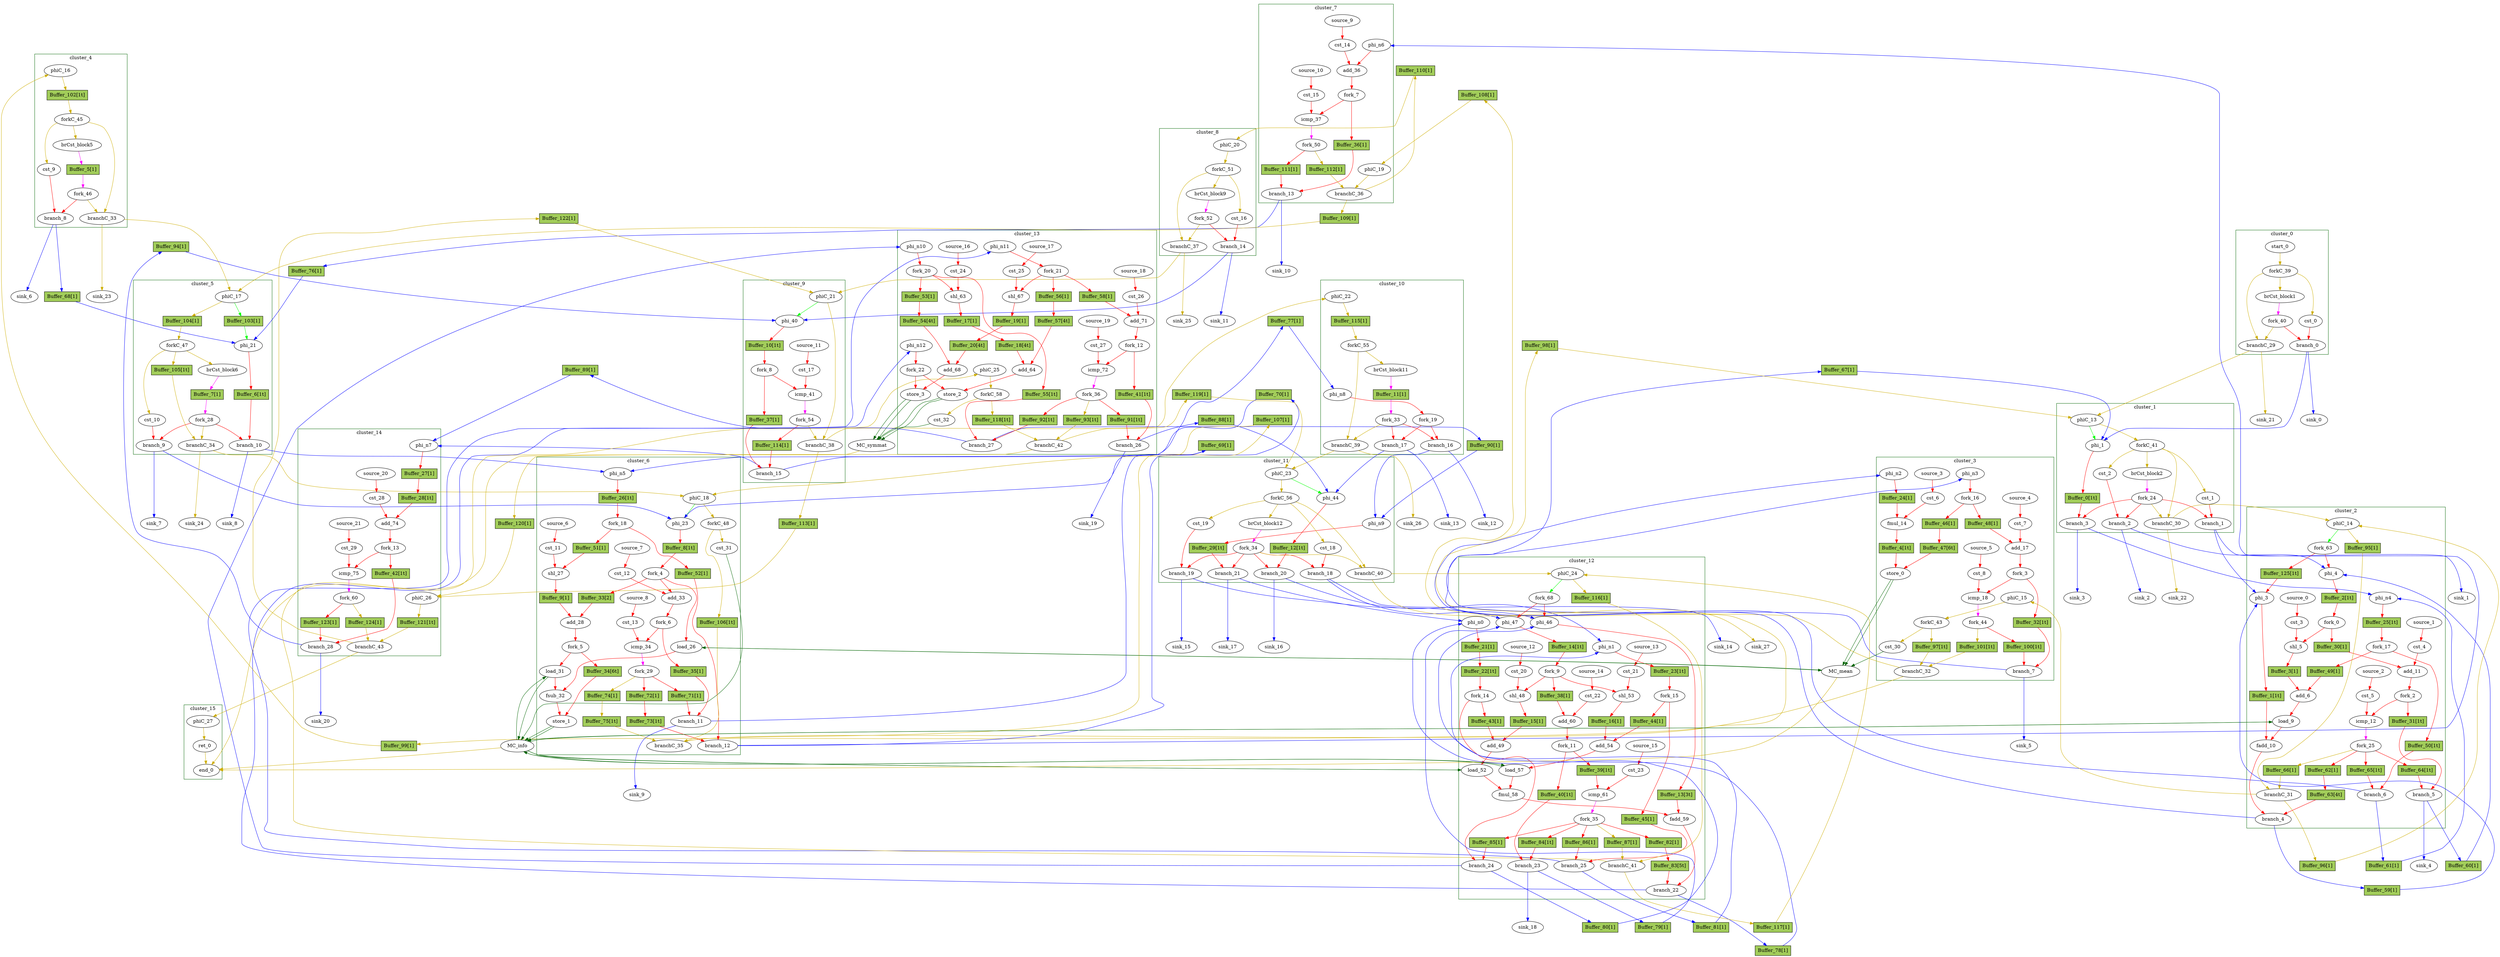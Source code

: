 Digraph G {
	splines=spline;
	subgraph cluster_cluster_5 {
	color = "darkgreen";
label = "cluster_5";
		"phi_21" [type="Mux", in="in1?:1 in2:6 in3:6 ", out="out1:6", bbID=6, delay=1.397];
		"brCst_block6" [type="Constant", in="in1:1", out="out1:1", bbID=6, value="0x1"];
		"cst_10" [type="Constant", in="in1:1", out="out1:1", bbID=6, value="0x00000000"];
		"branch_9" [type="Branch", in="in1:1 in2?:1", out="out1+:1 out2-:1", bbID=6];
		"branch_10" [type="Branch", in="in1:6 in2?:1", out="out1+:6 out2-:6", bbID=6];
		"fork_28" [type="Fork", in="in1:1", out="out1:1 out2:1 out3:1 ", bbID=6];
		"phiC_17" [type="CntrlMerge", in="in1:0 in2:0 ", out="out1:0 out2?:1", bbID=6, delay=0.0];
		"forkC_47" [type="Fork", in="in1:0", out="out1:0 out2:0 out3:0 ", bbID=6];
		"branchC_34" [type="Branch", in="in1:0 in2?:1", out="out1+:0 out2-:0", bbID=6];
		"Buffer_6" [type="Buffer", in="in1:32", out="out1:32", bbID=3, fillcolor="darkolivegreen3", height=0.4, label="Buffer_6[1t]", shape="box", slots=1, style="filled", transparent="true"];
		"Buffer_7" [type="Buffer", in="in1:32", out="out1:32", bbID=3, fillcolor="darkolivegreen3", height=0.4, label="Buffer_7[1]", shape="box", slots=1, style="filled", transparent="false"];
		"Buffer_103" [type="Buffer", in="in1:32", out="out1:32", bbID=3, fillcolor="darkolivegreen3", height=0.4, label="Buffer_103[1]", shape="box", slots=1, style="filled", transparent="false"];
		"Buffer_104" [type="Buffer", in="in1:32", out="out1:32", bbID=3, fillcolor="darkolivegreen3", height=0.4, label="Buffer_104[1]", shape="box", slots=1, style="filled", transparent="false"];
		"Buffer_105" [type="Buffer", in="in1:32", out="out1:32", bbID=3, fillcolor="darkolivegreen3", height=0.4, label="Buffer_105[1t]", shape="box", slots=1, style="filled", transparent="true"];
	}
	subgraph cluster_cluster_3 {
	color = "darkgreen";
label = "cluster_3";
		"cst_6" [type="Constant", in="in1:32", out="out1:32", bbID=4, value="0x3D000000"];
		"fmul_14" [type="Operator", in="in1:32 in2:32 ", out="out1:32 ", bbID=4, II=1, delay=0.0, latency=6, op="fmul_op"];
		"store_0" [type="Operator", in="in1:32 in2:6 ", out="out1:32 out2:6 ", bbID=4, II=1, delay=0.672, latency=0, op="mc_store_op", portId=0];
		"cst_7" [type="Constant", in="in1:1", out="out1:1", bbID=4, value="0x00000001"];
		"add_17" [type="Operator", in="in1:6 in2:6 ", out="out1:6 ", bbID=4, II=1, delay=2.287, latency=0, op="add_op"];
		"cst_8" [type="Constant", in="in1:6", out="out1:6", bbID=4, value="0x00000020"];
		"icmp_18" [type="Operator", in="in1:6 in2:6 ", out="out1:1 ", bbID=4, II=1, delay=1.907, latency=0, op="icmp_ult_op"];
		"phi_n2" [type="Merge", in="in1:32 ", out="out1:32", bbID=4, delay=0.0];
		"phi_n3" [type="Merge", in="in1:6 ", out="out1:6", bbID=4, delay=0.0];
		"fork_3" [type="Fork", in="in1:6", out="out1:6 out2:6 ", bbID=4];
		"fork_16" [type="Fork", in="in1:6", out="out1:6 out2:6 ", bbID=4];
		"branch_7" [type="Branch", in="in1:6 in2?:1", out="out1+:6 out2-:6", bbID=4];
		"cst_30" [type="Constant", in="in1:1", out="out1:1", bbID=4, value="0x00000001"];
		"phiC_15" [type="Merge", in="in1:0 ", out="out1:0", bbID=4, delay=0.0];
		"forkC_43" [type="Fork", in="in1:0", out="out1:0 out2:0 ", bbID=4];
		"branchC_32" [type="Branch", in="in1:0 in2?:1", out="out1+:0 out2-:0", bbID=4];
		"fork_44" [type="Fork", in="in1:1", out="out1:1 out2:1 ", bbID=4];
		"source_3" [type="Source", out="out1:32", bbID=4];
		"source_4" [type="Source", out="out1:1", bbID=4];
		"source_5" [type="Source", out="out1:6", bbID=4];
		"Buffer_4" [type="Buffer", in="in1:32", out="out1:32", bbID=3, fillcolor="darkolivegreen3", height=0.4, label="Buffer_4[1t]", shape="box", slots=1, style="filled", transparent="true"];
		"Buffer_24" [type="Buffer", in="in1:32", out="out1:32", bbID=3, fillcolor="darkolivegreen3", height=0.4, label="Buffer_24[1]", shape="box", slots=1, style="filled", transparent="false"];
		"Buffer_32" [type="Buffer", in="in1:32", out="out1:32", bbID=3, fillcolor="darkolivegreen3", height=0.4, label="Buffer_32[1t]", shape="box", slots=1, style="filled", transparent="true"];
		"Buffer_46" [type="Buffer", in="in1:32", out="out1:32", bbID=3, fillcolor="darkolivegreen3", height=0.4, label="Buffer_46[1]", shape="box", slots=1, style="filled", transparent="false"];
		"Buffer_47" [type="Buffer", in="in1:32", out="out1:32", bbID=3, fillcolor="darkolivegreen3", height=0.4, label="Buffer_47[6t]", shape="box", slots=6, style="filled", transparent="true"];
		"Buffer_48" [type="Buffer", in="in1:32", out="out1:32", bbID=3, fillcolor="darkolivegreen3", height=0.4, label="Buffer_48[1]", shape="box", slots=1, style="filled", transparent="false"];
		"Buffer_97" [type="Buffer", in="in1:32", out="out1:32", bbID=3, fillcolor="darkolivegreen3", height=0.4, label="Buffer_97[1t]", shape="box", slots=1, style="filled", transparent="true"];
		"Buffer_100" [type="Buffer", in="in1:32", out="out1:32", bbID=3, fillcolor="darkolivegreen3", height=0.4, label="Buffer_100[1t]", shape="box", slots=1, style="filled", transparent="true"];
		"Buffer_101" [type="Buffer", in="in1:32", out="out1:32", bbID=3, fillcolor="darkolivegreen3", height=0.4, label="Buffer_101[1t]", shape="box", slots=1, style="filled", transparent="true"];
	}
	subgraph cluster_cluster_1 {
	color = "darkgreen";
label = "cluster_1";
		"phi_1" [type="Mux", in="in1?:1 in2:6 in3:6 ", out="out1:6", bbID=2, delay=1.397];
		"brCst_block2" [type="Constant", in="in1:1", out="out1:1", bbID=2, value="0x1"];
		"cst_1" [type="Constant", in="in1:32", out="out1:32", bbID=2, value="0x00000000"];
		"cst_2" [type="Constant", in="in1:1", out="out1:1", bbID=2, value="0x00000000"];
		"branch_1" [type="Branch", in="in1:32 in2?:1", out="out1+:32 out2-:32", bbID=2];
		"branch_2" [type="Branch", in="in1:1 in2?:1", out="out1+:1 out2-:1", bbID=2];
		"branch_3" [type="Branch", in="in1:6 in2?:1", out="out1+:6 out2-:6", bbID=2];
		"fork_24" [type="Fork", in="in1:1", out="out1:1 out2:1 out3:1 out4:1 ", bbID=2];
		"phiC_13" [type="CntrlMerge", in="in1:0 in2:0 ", out="out1:0 out2?:1", bbID=2, delay=0.0];
		"forkC_41" [type="Fork", in="in1:0", out="out1:0 out2:0 out3:0 out4:0 ", bbID=2];
		"branchC_30" [type="Branch", in="in1:0 in2?:1", out="out1+:0 out2-:0", bbID=2];
		"Buffer_0" [type="Buffer", in="in1:32", out="out1:32", bbID=3, fillcolor="darkolivegreen3", height=0.4, label="Buffer_0[1t]", shape="box", slots=1, style="filled", transparent="true"];
	}
	subgraph cluster_cluster_14 {
	color = "darkgreen";
label = "cluster_14";
		"cst_28" [type="Constant", in="in1:1", out="out1:1", bbID=15, value="0x00000001"];
		"add_74" [type="Operator", in="in1:6 in2:6 ", out="out1:6 ", bbID=15, II=1, delay=2.287, latency=0, op="add_op"];
		"cst_29" [type="Constant", in="in1:6", out="out1:6", bbID=15, value="0x00000020"];
		"icmp_75" [type="Operator", in="in1:6 in2:6 ", out="out1:1 ", bbID=15, II=1, delay=1.907, latency=0, op="icmp_ult_op"];
		"phi_n7" [type="Merge", in="in1:6 in2:6 ", out="out1:6", bbID=15, delay=1.397];
		"fork_13" [type="Fork", in="in1:6", out="out1:6 out2:6 ", bbID=15];
		"branch_28" [type="Branch", in="in1:6 in2?:1", out="out1+:6 out2-:6", bbID=15];
		"phiC_26" [type="Merge", in="in1:0 in2:0 ", out="out1:0", bbID=15, delay=0.0];
		"branchC_43" [type="Branch", in="in1:0 in2?:1", out="out1+:0 out2-:0", bbID=15];
		"fork_60" [type="Fork", in="in1:1", out="out1:1 out2:1 ", bbID=15];
		"source_20" [type="Source", out="out1:1", bbID=15];
		"source_21" [type="Source", out="out1:6", bbID=15];
		"Buffer_27" [type="Buffer", in="in1:32", out="out1:32", bbID=3, fillcolor="darkolivegreen3", height=0.4, label="Buffer_27[1]", shape="box", slots=1, style="filled", transparent="false"];
		"Buffer_28" [type="Buffer", in="in1:32", out="out1:32", bbID=3, fillcolor="darkolivegreen3", height=0.4, label="Buffer_28[1t]", shape="box", slots=1, style="filled", transparent="true"];
		"Buffer_42" [type="Buffer", in="in1:32", out="out1:32", bbID=3, fillcolor="darkolivegreen3", height=0.4, label="Buffer_42[1t]", shape="box", slots=1, style="filled", transparent="true"];
		"Buffer_121" [type="Buffer", in="in1:32", out="out1:32", bbID=3, fillcolor="darkolivegreen3", height=0.4, label="Buffer_121[1t]", shape="box", slots=1, style="filled", transparent="true"];
		"Buffer_123" [type="Buffer", in="in1:32", out="out1:32", bbID=3, fillcolor="darkolivegreen3", height=0.4, label="Buffer_123[1]", shape="box", slots=1, style="filled", transparent="false"];
		"Buffer_124" [type="Buffer", in="in1:32", out="out1:32", bbID=3, fillcolor="darkolivegreen3", height=0.4, label="Buffer_124[1]", shape="box", slots=1, style="filled", transparent="false"];
	}
	subgraph cluster_cluster_8 {
	color = "darkgreen";
label = "cluster_8";
		"brCst_block9" [type="Constant", in="in1:1", out="out1:1", bbID=9, value="0x1"];
		"cst_16" [type="Constant", in="in1:1", out="out1:1", bbID=9, value="0x00000000"];
		"branch_14" [type="Branch", in="in1:1 in2?:1", out="out1+:1 out2-:1", bbID=9];
		"phiC_20" [type="Merge", in="in1:0 ", out="out1:0", bbID=9, delay=0.0];
		"forkC_51" [type="Fork", in="in1:0", out="out1:0 out2:0 out3:0 ", bbID=9];
		"branchC_37" [type="Branch", in="in1:0 in2?:1", out="out1+:0 out2-:0", bbID=9];
		"fork_52" [type="Fork", in="in1:1", out="out1:1 out2:1 ", bbID=9];
	}
	subgraph cluster_cluster_2 {
	color = "darkgreen";
label = "cluster_2";
		"phi_3" [type="Mux", in="in1?:1 in2:32 in3:32 ", out="out1:32", bbID=3, delay=1.397];
		"phi_4" [type="Mux", in="in1?:1 in2:6 in3:6 ", out="out1:6", bbID=3, delay=1.397];
		"cst_3" [type="Constant", in="in1:3", out="out1:3", bbID=3, value="0x00000005"];
		"shl_5" [type="Operator", in="in1:11 in2:11 ", out="out1:11 ", bbID=3, II=1, delay=0.0, latency=0, op="shl_op"];
		"add_6" [type="Operator", in="in1:12 in2:12 ", out="out1:12 ", bbID=3, II=1, delay=2.287, latency=0, op="add_op"];
		"load_9" [type="Operator", in="in1:32 in2:12 ", out="out1:32 out2:12 ", bbID=3, II=1, delay=1.412, latency=2, op="mc_load_op", portId=0];
		"fadd_10" [type="Operator", in="in1:32 in2:32 ", out="out1:32 ", bbID=3, II=1, delay=0.0, latency=10, op="fadd_op"];
		"cst_4" [type="Constant", in="in1:1", out="out1:1", bbID=3, value="0x00000001"];
		"add_11" [type="Operator", in="in1:6 in2:6 ", out="out1:6 ", bbID=3, II=1, delay=2.287, latency=0, op="add_op"];
		"cst_5" [type="Constant", in="in1:6", out="out1:6", bbID=3, value="0x00000020"];
		"icmp_12" [type="Operator", in="in1:6 in2:6 ", out="out1:1 ", bbID=3, II=1, delay=1.907, latency=0, op="icmp_ult_op"];
		"phi_n4" [type="Merge", in="in1:6 in2:6 ", out="out1:6", bbID=3, delay=1.397];
		"fork_0" [type="Fork", in="in1:6", out="out1:6 out2:6 ", bbID=3];
		"fork_2" [type="Fork", in="in1:6", out="out1:6 out2:6 ", bbID=3];
		"fork_17" [type="Fork", in="in1:6", out="out1:6 out2:6 ", bbID=3];
		"branch_4" [type="Branch", in="in1:32 in2?:1", out="out1+:32 out2-:32", bbID=3];
		"branch_5" [type="Branch", in="in1:6 in2?:1", out="out1+:6 out2-:6", bbID=3];
		"branch_6" [type="Branch", in="in1:6 in2?:1", out="out1+:6 out2-:6", bbID=3];
		"fork_25" [type="Fork", in="in1:1", out="out1:1 out2:1 out3:1 out4:1 ", bbID=3];
		"phiC_14" [type="CntrlMerge", in="in1:0 in2:0 ", out="out1:0 out2?:1", bbID=3, delay=0.0];
		"branchC_31" [type="Branch", in="in1:0 in2?:1", out="out1+:0 out2-:0", bbID=3];
		"source_0" [type="Source", out="out1:3", bbID=3];
		"source_1" [type="Source", out="out1:1", bbID=3];
		"source_2" [type="Source", out="out1:6", bbID=3];
		"fork_63" [type="Fork", in="in1:1", out="out1:1 out2:1 ", bbID=3];
		"Buffer_1" [type="Buffer", in="in1:32", out="out1:32", bbID=3, fillcolor="darkolivegreen3", height=0.4, label="Buffer_1[1t]", shape="box", slots=1, style="filled", transparent="true"];
		"Buffer_2" [type="Buffer", in="in1:32", out="out1:32", bbID=3, fillcolor="darkolivegreen3", height=0.4, label="Buffer_2[1t]", shape="box", slots=1, style="filled", transparent="true"];
		"Buffer_3" [type="Buffer", in="in1:32", out="out1:32", bbID=3, fillcolor="darkolivegreen3", height=0.4, label="Buffer_3[1]", shape="box", slots=1, style="filled", transparent="false"];
		"Buffer_25" [type="Buffer", in="in1:32", out="out1:32", bbID=3, fillcolor="darkolivegreen3", height=0.4, label="Buffer_25[1t]", shape="box", slots=1, style="filled", transparent="true"];
		"Buffer_30" [type="Buffer", in="in1:32", out="out1:32", bbID=3, fillcolor="darkolivegreen3", height=0.4, label="Buffer_30[1]", shape="box", slots=1, style="filled", transparent="false"];
		"Buffer_31" [type="Buffer", in="in1:32", out="out1:32", bbID=3, fillcolor="darkolivegreen3", height=0.4, label="Buffer_31[1t]", shape="box", slots=1, style="filled", transparent="true"];
		"Buffer_49" [type="Buffer", in="in1:32", out="out1:32", bbID=3, fillcolor="darkolivegreen3", height=0.4, label="Buffer_49[1]", shape="box", slots=1, style="filled", transparent="false"];
		"Buffer_50" [type="Buffer", in="in1:32", out="out1:32", bbID=3, fillcolor="darkolivegreen3", height=0.4, label="Buffer_50[1t]", shape="box", slots=1, style="filled", transparent="true"];
		"Buffer_62" [type="Buffer", in="in1:32", out="out1:32", bbID=3, fillcolor="darkolivegreen3", height=0.4, label="Buffer_62[1]", shape="box", slots=1, style="filled", transparent="false"];
		"Buffer_63" [type="Buffer", in="in1:32", out="out1:32", bbID=3, fillcolor="darkolivegreen3", height=0.4, label="Buffer_63[4t]", shape="box", slots=4, style="filled", transparent="true"];
		"Buffer_64" [type="Buffer", in="in1:32", out="out1:32", bbID=3, fillcolor="darkolivegreen3", height=0.4, label="Buffer_64[1t]", shape="box", slots=1, style="filled", transparent="true"];
		"Buffer_65" [type="Buffer", in="in1:32", out="out1:32", bbID=3, fillcolor="darkolivegreen3", height=0.4, label="Buffer_65[1t]", shape="box", slots=1, style="filled", transparent="true"];
		"Buffer_66" [type="Buffer", in="in1:32", out="out1:32", bbID=3, fillcolor="darkolivegreen3", height=0.4, label="Buffer_66[1]", shape="box", slots=1, style="filled", transparent="false"];
		"Buffer_95" [type="Buffer", in="in1:32", out="out1:32", bbID=3, fillcolor="darkolivegreen3", height=0.4, label="Buffer_95[1]", shape="box", slots=1, style="filled", transparent="false"];
		"Buffer_125" [type="Buffer", in="in1:32", out="out1:32", bbID=3, fillcolor="darkolivegreen3", height=0.4, label="Buffer_125[1t]", shape="box", slots=1, style="filled", transparent="true"];
	}
	subgraph cluster_cluster_9 {
	color = "darkgreen";
label = "cluster_9";
		"phi_40" [type="Mux", in="in1?:1 in2:6 in3:6 ", out="out1:6", bbID=10, delay=1.397];
		"cst_17" [type="Constant", in="in1:6", out="out1:6", bbID=10, value="0x00000020"];
		"icmp_41" [type="Operator", in="in1:6 in2:6 ", out="out1:1 ", bbID=10, II=1, delay=1.907, latency=0, op="icmp_ult_op"];
		"fork_8" [type="Fork", in="in1:6", out="out1:6 out2:6 ", bbID=10];
		"branch_15" [type="Branch", in="in1:6 in2?:1", out="out1+:6 out2-:6", bbID=10];
		"phiC_21" [type="CntrlMerge", in="in1:0 in2:0 ", out="out1:0 out2?:1", bbID=10, delay=0.0];
		"branchC_38" [type="Branch", in="in1:0 in2?:1", out="out1+:0 out2-:0", bbID=10];
		"fork_54" [type="Fork", in="in1:1", out="out1:1 out2:1 ", bbID=10];
		"source_11" [type="Source", out="out1:6", bbID=10];
		"Buffer_10" [type="Buffer", in="in1:32", out="out1:32", bbID=3, fillcolor="darkolivegreen3", height=0.4, label="Buffer_10[1t]", shape="box", slots=1, style="filled", transparent="true"];
		"Buffer_37" [type="Buffer", in="in1:32", out="out1:32", bbID=3, fillcolor="darkolivegreen3", height=0.4, label="Buffer_37[1]", shape="box", slots=1, style="filled", transparent="false"];
		"Buffer_114" [type="Buffer", in="in1:32", out="out1:32", bbID=3, fillcolor="darkolivegreen3", height=0.4, label="Buffer_114[1]", shape="box", slots=1, style="filled", transparent="false"];
	}
	subgraph cluster_cluster_13 {
	color = "darkgreen";
label = "cluster_13";
		"cst_24" [type="Constant", in="in1:3", out="out1:3", bbID=14, value="0x00000005"];
		"shl_63" [type="Operator", in="in1:11 in2:11 ", out="out1:11 ", bbID=14, II=1, delay=0.0, latency=0, op="shl_op"];
		"add_64" [type="Operator", in="in1:12 in2:12 ", out="out1:12 ", bbID=14, II=1, delay=2.287, latency=0, op="add_op"];
		"store_2" [type="Operator", in="in1:32 in2:12 ", out="out1:32 out2:12 ", bbID=14, II=1, delay=0.672, latency=0, op="mc_store_op", portId=0];
		"cst_25" [type="Constant", in="in1:3", out="out1:3", bbID=14, value="0x00000005"];
		"shl_67" [type="Operator", in="in1:11 in2:11 ", out="out1:11 ", bbID=14, II=1, delay=0.0, latency=0, op="shl_op"];
		"add_68" [type="Operator", in="in1:12 in2:12 ", out="out1:12 ", bbID=14, II=1, delay=2.287, latency=0, op="add_op"];
		"store_3" [type="Operator", in="in1:32 in2:12 ", out="out1:32 out2:12 ", bbID=14, II=1, delay=0.672, latency=0, op="mc_store_op", portId=1];
		"cst_26" [type="Constant", in="in1:1", out="out1:1", bbID=14, value="0x00000001"];
		"add_71" [type="Operator", in="in1:6 in2:6 ", out="out1:6 ", bbID=14, II=1, delay=2.287, latency=0, op="add_op"];
		"cst_27" [type="Constant", in="in1:6", out="out1:6", bbID=14, value="0x00000020"];
		"icmp_72" [type="Operator", in="in1:6 in2:6 ", out="out1:1 ", bbID=14, II=1, delay=1.907, latency=0, op="icmp_ult_op"];
		"phi_n10" [type="Merge", in="in1:6 ", out="out1:6", bbID=14, delay=0.0];
		"phi_n11" [type="Merge", in="in1:6 ", out="out1:6", bbID=14, delay=0.0];
		"phi_n12" [type="Merge", in="in1:32 ", out="out1:32", bbID=14, delay=0.0];
		"fork_12" [type="Fork", in="in1:6", out="out1:6 out2:6 ", bbID=14];
		"fork_20" [type="Fork", in="in1:6", out="out1:6 out2:6 out3:6 ", bbID=14];
		"fork_21" [type="Fork", in="in1:6", out="out1:6 out2:6 out3:6 ", bbID=14];
		"fork_22" [type="Fork", in="in1:32", out="out1:32 out2:32 ", bbID=14];
		"branch_26" [type="Branch", in="in1:6 in2?:1", out="out1+:6 out2-:6", bbID=14];
		"branch_27" [type="Branch", in="in1:6 in2?:1", out="out1+:6 out2-:6", bbID=14];
		"fork_36" [type="Fork", in="in1:1", out="out1:1 out2:1 out3:1 ", bbID=14];
		"cst_32" [type="Constant", in="in1:2", out="out1:2", bbID=14, value="0x00000002"];
		"phiC_25" [type="Merge", in="in1:0 ", out="out1:0", bbID=14, delay=0.0];
		"forkC_58" [type="Fork", in="in1:0", out="out1:0 out2:0 ", bbID=14];
		"branchC_42" [type="Branch", in="in1:0 in2?:1", out="out1+:0 out2-:0", bbID=14];
		"source_16" [type="Source", out="out1:3", bbID=14];
		"source_17" [type="Source", out="out1:3", bbID=14];
		"source_18" [type="Source", out="out1:1", bbID=14];
		"source_19" [type="Source", out="out1:6", bbID=14];
		"Buffer_17" [type="Buffer", in="in1:32", out="out1:32", bbID=3, fillcolor="darkolivegreen3", height=0.4, label="Buffer_17[1]", shape="box", slots=1, style="filled", transparent="false"];
		"Buffer_18" [type="Buffer", in="in1:32", out="out1:32", bbID=3, fillcolor="darkolivegreen3", height=0.4, label="Buffer_18[4t]", shape="box", slots=4, style="filled", transparent="true"];
		"Buffer_19" [type="Buffer", in="in1:32", out="out1:32", bbID=3, fillcolor="darkolivegreen3", height=0.4, label="Buffer_19[1]", shape="box", slots=1, style="filled", transparent="false"];
		"Buffer_20" [type="Buffer", in="in1:32", out="out1:32", bbID=3, fillcolor="darkolivegreen3", height=0.4, label="Buffer_20[4t]", shape="box", slots=4, style="filled", transparent="true"];
		"Buffer_41" [type="Buffer", in="in1:32", out="out1:32", bbID=3, fillcolor="darkolivegreen3", height=0.4, label="Buffer_41[1t]", shape="box", slots=1, style="filled", transparent="true"];
		"Buffer_53" [type="Buffer", in="in1:32", out="out1:32", bbID=3, fillcolor="darkolivegreen3", height=0.4, label="Buffer_53[1]", shape="box", slots=1, style="filled", transparent="false"];
		"Buffer_54" [type="Buffer", in="in1:32", out="out1:32", bbID=3, fillcolor="darkolivegreen3", height=0.4, label="Buffer_54[4t]", shape="box", slots=4, style="filled", transparent="true"];
		"Buffer_55" [type="Buffer", in="in1:32", out="out1:32", bbID=3, fillcolor="darkolivegreen3", height=0.4, label="Buffer_55[1t]", shape="box", slots=1, style="filled", transparent="true"];
		"Buffer_56" [type="Buffer", in="in1:32", out="out1:32", bbID=3, fillcolor="darkolivegreen3", height=0.4, label="Buffer_56[1]", shape="box", slots=1, style="filled", transparent="false"];
		"Buffer_57" [type="Buffer", in="in1:32", out="out1:32", bbID=3, fillcolor="darkolivegreen3", height=0.4, label="Buffer_57[4t]", shape="box", slots=4, style="filled", transparent="true"];
		"Buffer_58" [type="Buffer", in="in1:32", out="out1:32", bbID=3, fillcolor="darkolivegreen3", height=0.4, label="Buffer_58[1]", shape="box", slots=1, style="filled", transparent="false"];
		"Buffer_91" [type="Buffer", in="in1:32", out="out1:32", bbID=3, fillcolor="darkolivegreen3", height=0.4, label="Buffer_91[1t]", shape="box", slots=1, style="filled", transparent="true"];
		"Buffer_92" [type="Buffer", in="in1:32", out="out1:32", bbID=3, fillcolor="darkolivegreen3", height=0.4, label="Buffer_92[1t]", shape="box", slots=1, style="filled", transparent="true"];
		"Buffer_93" [type="Buffer", in="in1:32", out="out1:32", bbID=3, fillcolor="darkolivegreen3", height=0.4, label="Buffer_93[1t]", shape="box", slots=1, style="filled", transparent="true"];
		"Buffer_118" [type="Buffer", in="in1:32", out="out1:32", bbID=3, fillcolor="darkolivegreen3", height=0.4, label="Buffer_118[1t]", shape="box", slots=1, style="filled", transparent="true"];
	}
	subgraph cluster_cluster_4 {
	color = "darkgreen";
label = "cluster_4";
		"brCst_block5" [type="Constant", in="in1:1", out="out1:1", bbID=5, value="0x1"];
		"cst_9" [type="Constant", in="in1:1", out="out1:1", bbID=5, value="0x00000000"];
		"branch_8" [type="Branch", in="in1:1 in2?:1", out="out1+:1 out2-:1", bbID=5];
		"phiC_16" [type="Merge", in="in1:0 ", out="out1:0", bbID=5, delay=0.0];
		"forkC_45" [type="Fork", in="in1:0", out="out1:0 out2:0 out3:0 ", bbID=5];
		"branchC_33" [type="Branch", in="in1:0 in2?:1", out="out1+:0 out2-:0", bbID=5];
		"fork_46" [type="Fork", in="in1:1", out="out1:1 out2:1 ", bbID=5];
		"Buffer_5" [type="Buffer", in="in1:32", out="out1:32", bbID=3, fillcolor="darkolivegreen3", height=0.4, label="Buffer_5[1]", shape="box", slots=1, style="filled", transparent="false"];
		"Buffer_102" [type="Buffer", in="in1:32", out="out1:32", bbID=3, fillcolor="darkolivegreen3", height=0.4, label="Buffer_102[1t]", shape="box", slots=1, style="filled", transparent="true"];
	}
	subgraph cluster_cluster_0 {
	color = "darkgreen";
label = "cluster_0";
		"brCst_block1" [type="Constant", in="in1:1", out="out1:1", bbID=1, value="0x1"];
		"cst_0" [type="Constant", in="in1:1", out="out1:1", bbID=1, value="0x00000000"];
		"branch_0" [type="Branch", in="in1:1 in2?:1", out="out1+:1 out2-:1", bbID=1];
		"start_0" [type="Entry", in="in1:0", out="out1:0", bbID=1, control="true"];
		"forkC_39" [type="Fork", in="in1:0", out="out1:0 out2:0 out3:0 ", bbID=1];
		"branchC_29" [type="Branch", in="in1:0 in2?:1", out="out1+:0 out2-:0", bbID=1];
		"fork_40" [type="Fork", in="in1:1", out="out1:1 out2:1 ", bbID=1];
	}
	subgraph cluster_cluster_11 {
	color = "darkgreen";
label = "cluster_11";
		"phi_44" [type="Mux", in="in1?:1 in2:6 in3:6 ", out="out1:6", bbID=12, delay=1.397];
		"brCst_block12" [type="Constant", in="in1:1", out="out1:1", bbID=12, value="0x1"];
		"cst_18" [type="Constant", in="in1:32", out="out1:32", bbID=12, value="0x00000000"];
		"cst_19" [type="Constant", in="in1:1", out="out1:1", bbID=12, value="0x00000000"];
		"phi_n9" [type="Merge", in="in1:6 in2:6 ", out="out1:6", bbID=12, delay=1.397];
		"branch_18" [type="Branch", in="in1:32 in2?:1", out="out1+:32 out2-:32", bbID=12];
		"branch_19" [type="Branch", in="in1:1 in2?:1", out="out1+:1 out2-:1", bbID=12];
		"branch_20" [type="Branch", in="in1:6 in2?:1", out="out1+:6 out2-:6", bbID=12];
		"branch_21" [type="Branch", in="in1:6 in2?:1", out="out1+:6 out2-:6", bbID=12];
		"fork_34" [type="Fork", in="in1:1", out="out1:1 out2:1 out3:1 out4:1 out5:1 ", bbID=12];
		"phiC_23" [type="CntrlMerge", in="in1:0 in2:0 ", out="out1:0 out2?:1", bbID=12, delay=0.0];
		"forkC_56" [type="Fork", in="in1:0", out="out1:0 out2:0 out3:0 out4:0 ", bbID=12];
		"branchC_40" [type="Branch", in="in1:0 in2?:1", out="out1+:0 out2-:0", bbID=12];
		"Buffer_12" [type="Buffer", in="in1:32", out="out1:32", bbID=3, fillcolor="darkolivegreen3", height=0.4, label="Buffer_12[1t]", shape="box", slots=1, style="filled", transparent="true"];
		"Buffer_29" [type="Buffer", in="in1:32", out="out1:32", bbID=3, fillcolor="darkolivegreen3", height=0.4, label="Buffer_29[1t]", shape="box", slots=1, style="filled", transparent="true"];
	}
	subgraph cluster_cluster_12 {
	color = "darkgreen";
label = "cluster_12";
		"phi_46" [type="Mux", in="in1?:1 in2:32 in3:32 ", out="out1:32", bbID=13, delay=1.397];
		"phi_47" [type="Mux", in="in1?:1 in2:6 in3:6 ", out="out1:6", bbID=13, delay=1.397];
		"cst_20" [type="Constant", in="in1:3", out="out1:3", bbID=13, value="0x00000005"];
		"shl_48" [type="Operator", in="in1:11 in2:11 ", out="out1:11 ", bbID=13, II=1, delay=0.0, latency=0, op="shl_op"];
		"add_49" [type="Operator", in="in1:12 in2:12 ", out="out1:12 ", bbID=13, II=1, delay=2.287, latency=0, op="add_op"];
		"load_52" [type="Operator", in="in1:32 in2:12 ", out="out1:32 out2:12 ", bbID=13, II=1, delay=1.412, latency=2, op="mc_load_op", portId=2];
		"cst_21" [type="Constant", in="in1:3", out="out1:3", bbID=13, value="0x00000005"];
		"shl_53" [type="Operator", in="in1:11 in2:11 ", out="out1:11 ", bbID=13, II=1, delay=0.0, latency=0, op="shl_op"];
		"add_54" [type="Operator", in="in1:12 in2:12 ", out="out1:12 ", bbID=13, II=1, delay=2.287, latency=0, op="add_op"];
		"load_57" [type="Operator", in="in1:32 in2:12 ", out="out1:32 out2:12 ", bbID=13, II=1, delay=1.412, latency=2, op="mc_load_op", portId=3];
		"fmul_58" [type="Operator", in="in1:32 in2:32 ", out="out1:32 ", bbID=13, II=1, delay=0.0, latency=6, op="fmul_op"];
		"fadd_59" [type="Operator", in="in1:32 in2:32 ", out="out1:32 ", bbID=13, II=1, delay=0.0, latency=10, op="fadd_op"];
		"cst_22" [type="Constant", in="in1:1", out="out1:1", bbID=13, value="0x00000001"];
		"add_60" [type="Operator", in="in1:6 in2:6 ", out="out1:6 ", bbID=13, II=1, delay=2.287, latency=0, op="add_op"];
		"cst_23" [type="Constant", in="in1:6", out="out1:6", bbID=13, value="0x00000020"];
		"icmp_61" [type="Operator", in="in1:6 in2:6 ", out="out1:1 ", bbID=13, II=1, delay=1.907, latency=0, op="icmp_ult_op"];
		"phi_n0" [type="Merge", in="in1:6 in2:6 ", out="out1:6", bbID=13, delay=1.397];
		"phi_n1" [type="Merge", in="in1:6 in2:6 ", out="out1:6", bbID=13, delay=1.397];
		"fork_9" [type="Fork", in="in1:6", out="out1:6 out2:6 out3:6 ", bbID=13];
		"fork_11" [type="Fork", in="in1:6", out="out1:6 out2:6 ", bbID=13];
		"fork_14" [type="Fork", in="in1:6", out="out1:6 out2:6 ", bbID=13];
		"fork_15" [type="Fork", in="in1:6", out="out1:6 out2:6 ", bbID=13];
		"branch_22" [type="Branch", in="in1:32 in2?:1", out="out1+:32 out2-:32", bbID=13];
		"branch_23" [type="Branch", in="in1:6 in2?:1", out="out1+:6 out2-:6", bbID=13];
		"branch_24" [type="Branch", in="in1:6 in2?:1", out="out1+:6 out2-:6", bbID=13];
		"branch_25" [type="Branch", in="in1:6 in2?:1", out="out1+:6 out2-:6", bbID=13];
		"fork_35" [type="Fork", in="in1:1", out="out1:1 out2:1 out3:1 out4:1 out5:1 ", bbID=13];
		"phiC_24" [type="CntrlMerge", in="in1:0 in2:0 ", out="out1:0 out2?:1", bbID=13, delay=0.0];
		"branchC_41" [type="Branch", in="in1:0 in2?:1", out="out1+:0 out2-:0", bbID=13];
		"source_12" [type="Source", out="out1:3", bbID=13];
		"source_13" [type="Source", out="out1:3", bbID=13];
		"source_14" [type="Source", out="out1:1", bbID=13];
		"source_15" [type="Source", out="out1:6", bbID=13];
		"fork_68" [type="Fork", in="in1:1", out="out1:1 out2:1 ", bbID=13];
		"Buffer_13" [type="Buffer", in="in1:32", out="out1:32", bbID=3, fillcolor="darkolivegreen3", height=0.4, label="Buffer_13[3t]", shape="box", slots=3, style="filled", transparent="true"];
		"Buffer_14" [type="Buffer", in="in1:32", out="out1:32", bbID=3, fillcolor="darkolivegreen3", height=0.4, label="Buffer_14[1t]", shape="box", slots=1, style="filled", transparent="true"];
		"Buffer_15" [type="Buffer", in="in1:32", out="out1:32", bbID=3, fillcolor="darkolivegreen3", height=0.4, label="Buffer_15[1]", shape="box", slots=1, style="filled", transparent="false"];
		"Buffer_16" [type="Buffer", in="in1:32", out="out1:32", bbID=3, fillcolor="darkolivegreen3", height=0.4, label="Buffer_16[1]", shape="box", slots=1, style="filled", transparent="false"];
		"Buffer_21" [type="Buffer", in="in1:32", out="out1:32", bbID=3, fillcolor="darkolivegreen3", height=0.4, label="Buffer_21[1]", shape="box", slots=1, style="filled", transparent="false"];
		"Buffer_22" [type="Buffer", in="in1:32", out="out1:32", bbID=3, fillcolor="darkolivegreen3", height=0.4, label="Buffer_22[1t]", shape="box", slots=1, style="filled", transparent="true"];
		"Buffer_23" [type="Buffer", in="in1:32", out="out1:32", bbID=3, fillcolor="darkolivegreen3", height=0.4, label="Buffer_23[1t]", shape="box", slots=1, style="filled", transparent="true"];
		"Buffer_38" [type="Buffer", in="in1:32", out="out1:32", bbID=3, fillcolor="darkolivegreen3", height=0.4, label="Buffer_38[1]", shape="box", slots=1, style="filled", transparent="false"];
		"Buffer_39" [type="Buffer", in="in1:32", out="out1:32", bbID=3, fillcolor="darkolivegreen3", height=0.4, label="Buffer_39[1t]", shape="box", slots=1, style="filled", transparent="true"];
		"Buffer_40" [type="Buffer", in="in1:32", out="out1:32", bbID=3, fillcolor="darkolivegreen3", height=0.4, label="Buffer_40[1t]", shape="box", slots=1, style="filled", transparent="true"];
		"Buffer_43" [type="Buffer", in="in1:32", out="out1:32", bbID=3, fillcolor="darkolivegreen3", height=0.4, label="Buffer_43[1]", shape="box", slots=1, style="filled", transparent="false"];
		"Buffer_44" [type="Buffer", in="in1:32", out="out1:32", bbID=3, fillcolor="darkolivegreen3", height=0.4, label="Buffer_44[1]", shape="box", slots=1, style="filled", transparent="false"];
		"Buffer_45" [type="Buffer", in="in1:32", out="out1:32", bbID=3, fillcolor="darkolivegreen3", height=0.4, label="Buffer_45[1]", shape="box", slots=1, style="filled", transparent="false"];
		"Buffer_82" [type="Buffer", in="in1:32", out="out1:32", bbID=3, fillcolor="darkolivegreen3", height=0.4, label="Buffer_82[1]", shape="box", slots=1, style="filled", transparent="false"];
		"Buffer_83" [type="Buffer", in="in1:32", out="out1:32", bbID=3, fillcolor="darkolivegreen3", height=0.4, label="Buffer_83[5t]", shape="box", slots=5, style="filled", transparent="true"];
		"Buffer_84" [type="Buffer", in="in1:32", out="out1:32", bbID=3, fillcolor="darkolivegreen3", height=0.4, label="Buffer_84[1t]", shape="box", slots=1, style="filled", transparent="true"];
		"Buffer_85" [type="Buffer", in="in1:32", out="out1:32", bbID=3, fillcolor="darkolivegreen3", height=0.4, label="Buffer_85[1]", shape="box", slots=1, style="filled", transparent="false"];
		"Buffer_86" [type="Buffer", in="in1:32", out="out1:32", bbID=3, fillcolor="darkolivegreen3", height=0.4, label="Buffer_86[1]", shape="box", slots=1, style="filled", transparent="false"];
		"Buffer_87" [type="Buffer", in="in1:32", out="out1:32", bbID=3, fillcolor="darkolivegreen3", height=0.4, label="Buffer_87[1]", shape="box", slots=1, style="filled", transparent="false"];
		"Buffer_116" [type="Buffer", in="in1:32", out="out1:32", bbID=3, fillcolor="darkolivegreen3", height=0.4, label="Buffer_116[1]", shape="box", slots=1, style="filled", transparent="false"];
	}
	subgraph cluster_cluster_6 {
	color = "darkgreen";
label = "cluster_6";
		"phi_23" [type="Mux", in="in1?:1 in2:6 in3:6 ", out="out1:6", bbID=7, delay=1.397];
		"load_26" [type="Operator", in="in1:32 in2:6 ", out="out1:32 out2:6 ", bbID=7, II=1, delay=1.412, latency=2, op="mc_load_op", portId=0];
		"cst_11" [type="Constant", in="in1:3", out="out1:3", bbID=7, value="0x00000005"];
		"shl_27" [type="Operator", in="in1:11 in2:11 ", out="out1:11 ", bbID=7, II=1, delay=0.0, latency=0, op="shl_op"];
		"add_28" [type="Operator", in="in1:12 in2:12 ", out="out1:12 ", bbID=7, II=1, delay=2.287, latency=0, op="add_op"];
		"load_31" [type="Operator", in="in1:32 in2:12 ", out="out1:32 out2:12 ", bbID=7, II=1, delay=1.412, latency=2, op="mc_load_op", portId=1];
		"fsub_32" [type="Operator", in="in1:32 in2:32 ", out="out1:32 ", bbID=7, II=1, delay=0.0, latency=10, op="fsub_op"];
		"store_1" [type="Operator", in="in1:32 in2:12 ", out="out1:32 out2:12 ", bbID=7, II=1, delay=0.672, latency=0, op="mc_store_op", portId=0];
		"cst_12" [type="Constant", in="in1:1", out="out1:1", bbID=7, value="0x00000001"];
		"add_33" [type="Operator", in="in1:6 in2:6 ", out="out1:6 ", bbID=7, II=1, delay=2.287, latency=0, op="add_op"];
		"cst_13" [type="Constant", in="in1:6", out="out1:6", bbID=7, value="0x00000020"];
		"icmp_34" [type="Operator", in="in1:6 in2:6 ", out="out1:1 ", bbID=7, II=1, delay=1.907, latency=0, op="icmp_ult_op"];
		"phi_n5" [type="Merge", in="in1:6 in2:6 ", out="out1:6", bbID=7, delay=1.397];
		"fork_4" [type="Fork", in="in1:6", out="out1:6 out2:6 out3:6 ", bbID=7];
		"fork_5" [type="Fork", in="in1:12", out="out1:12 out2:12 ", bbID=7];
		"fork_6" [type="Fork", in="in1:6", out="out1:6 out2:6 ", bbID=7];
		"fork_18" [type="Fork", in="in1:6", out="out1:6 out2:6 ", bbID=7];
		"branch_11" [type="Branch", in="in1:6 in2?:1", out="out1+:6 out2-:6", bbID=7];
		"branch_12" [type="Branch", in="in1:6 in2?:1", out="out1+:6 out2-:6", bbID=7];
		"fork_29" [type="Fork", in="in1:1", out="out1:1 out2:1 out3:1 ", bbID=7];
		"cst_31" [type="Constant", in="in1:1", out="out1:1", bbID=7, value="0x00000001"];
		"phiC_18" [type="CntrlMerge", in="in1:0 in2:0 ", out="out1:0 out2?:1", bbID=7, delay=0.0];
		"forkC_48" [type="Fork", in="in1:0", out="out1:0 out2:0 ", bbID=7];
		"branchC_35" [type="Branch", in="in1:0 in2?:1", out="out1+:0 out2-:0", bbID=7];
		"source_6" [type="Source", out="out1:3", bbID=7];
		"source_7" [type="Source", out="out1:1", bbID=7];
		"source_8" [type="Source", out="out1:6", bbID=7];
		"Buffer_8" [type="Buffer", in="in1:32", out="out1:32", bbID=3, fillcolor="darkolivegreen3", height=0.4, label="Buffer_8[1t]", shape="box", slots=1, style="filled", transparent="true"];
		"Buffer_9" [type="Buffer", in="in1:32", out="out1:32", bbID=3, fillcolor="darkolivegreen3", height=0.4, label="Buffer_9[1]", shape="box", slots=1, style="filled", transparent="false"];
		"Buffer_26" [type="Buffer", in="in1:32", out="out1:32", bbID=3, fillcolor="darkolivegreen3", height=0.4, label="Buffer_26[1t]", shape="box", slots=1, style="filled", transparent="true"];
		"Buffer_33" [type="Buffer", in="in1:32", out="out1:32", bbID=3, fillcolor="darkolivegreen3", height=0.4, label="Buffer_33[2]", shape="box", slots=2, style="filled", transparent="false"];
		"Buffer_34" [type="Buffer", in="in1:32", out="out1:32", bbID=3, fillcolor="darkolivegreen3", height=0.4, label="Buffer_34[6t]", shape="box", slots=6, style="filled", transparent="true"];
		"Buffer_35" [type="Buffer", in="in1:32", out="out1:32", bbID=3, fillcolor="darkolivegreen3", height=0.4, label="Buffer_35[1]", shape="box", slots=1, style="filled", transparent="false"];
		"Buffer_51" [type="Buffer", in="in1:32", out="out1:32", bbID=3, fillcolor="darkolivegreen3", height=0.4, label="Buffer_51[1]", shape="box", slots=1, style="filled", transparent="false"];
		"Buffer_52" [type="Buffer", in="in1:32", out="out1:32", bbID=3, fillcolor="darkolivegreen3", height=0.4, label="Buffer_52[1]", shape="box", slots=1, style="filled", transparent="false"];
		"Buffer_71" [type="Buffer", in="in1:32", out="out1:32", bbID=3, fillcolor="darkolivegreen3", height=0.4, label="Buffer_71[1]", shape="box", slots=1, style="filled", transparent="false"];
		"Buffer_72" [type="Buffer", in="in1:32", out="out1:32", bbID=3, fillcolor="darkolivegreen3", height=0.4, label="Buffer_72[1]", shape="box", slots=1, style="filled", transparent="false"];
		"Buffer_73" [type="Buffer", in="in1:32", out="out1:32", bbID=3, fillcolor="darkolivegreen3", height=0.4, label="Buffer_73[1t]", shape="box", slots=1, style="filled", transparent="true"];
		"Buffer_74" [type="Buffer", in="in1:32", out="out1:32", bbID=3, fillcolor="darkolivegreen3", height=0.4, label="Buffer_74[1]", shape="box", slots=1, style="filled", transparent="false"];
		"Buffer_75" [type="Buffer", in="in1:32", out="out1:32", bbID=3, fillcolor="darkolivegreen3", height=0.4, label="Buffer_75[1t]", shape="box", slots=1, style="filled", transparent="true"];
		"Buffer_106" [type="Buffer", in="in1:32", out="out1:32", bbID=3, fillcolor="darkolivegreen3", height=0.4, label="Buffer_106[1t]", shape="box", slots=1, style="filled", transparent="true"];
	}
	subgraph cluster_cluster_15 {
	color = "darkgreen";
label = "cluster_15";
		"ret_0" [type="Operator", in="in1:0 ", out="out1:0 ", bbID=16, II=1, delay=0.0, latency=0, op="ret_op"];
		"end_0" [type="Exit", in="in1:0*e in2:0*e in3:0*e in4:0 ", out="out1:0", bbID=0];
		"phiC_27" [type="Merge", in="in1:0 ", out="out1:0", bbID=16, delay=0.0];
	}
	subgraph cluster_cluster_7 {
	color = "darkgreen";
label = "cluster_7";
		"cst_14" [type="Constant", in="in1:1", out="out1:1", bbID=8, value="0x00000001"];
		"add_36" [type="Operator", in="in1:6 in2:6 ", out="out1:6 ", bbID=8, II=1, delay=2.287, latency=0, op="add_op"];
		"cst_15" [type="Constant", in="in1:6", out="out1:6", bbID=8, value="0x00000020"];
		"icmp_37" [type="Operator", in="in1:6 in2:6 ", out="out1:1 ", bbID=8, II=1, delay=1.907, latency=0, op="icmp_ult_op"];
		"phi_n6" [type="Merge", in="in1:6 ", out="out1:6", bbID=8, delay=0.0];
		"fork_7" [type="Fork", in="in1:6", out="out1:6 out2:6 ", bbID=8];
		"branch_13" [type="Branch", in="in1:6 in2?:1", out="out1+:6 out2-:6", bbID=8];
		"phiC_19" [type="Merge", in="in1:0 ", out="out1:0", bbID=8, delay=0.0];
		"branchC_36" [type="Branch", in="in1:0 in2?:1", out="out1+:0 out2-:0", bbID=8];
		"fork_50" [type="Fork", in="in1:1", out="out1:1 out2:1 ", bbID=8];
		"source_9" [type="Source", out="out1:1", bbID=8];
		"source_10" [type="Source", out="out1:6", bbID=8];
		"Buffer_36" [type="Buffer", in="in1:32", out="out1:32", bbID=3, fillcolor="darkolivegreen3", height=0.4, label="Buffer_36[1]", shape="box", slots=1, style="filled", transparent="false"];
		"Buffer_111" [type="Buffer", in="in1:32", out="out1:32", bbID=3, fillcolor="darkolivegreen3", height=0.4, label="Buffer_111[1]", shape="box", slots=1, style="filled", transparent="false"];
		"Buffer_112" [type="Buffer", in="in1:32", out="out1:32", bbID=3, fillcolor="darkolivegreen3", height=0.4, label="Buffer_112[1]", shape="box", slots=1, style="filled", transparent="false"];
	}
	subgraph cluster_cluster_10 {
	color = "darkgreen";
label = "cluster_10";
		"brCst_block11" [type="Constant", in="in1:1", out="out1:1", bbID=11, value="0x1"];
		"phi_n8" [type="Merge", in="in1:6 ", out="out1:6", bbID=11, delay=0.0];
		"fork_19" [type="Fork", in="in1:6", out="out1:6 out2:6 ", bbID=11];
		"branch_16" [type="Branch", in="in1:6 in2?:1", out="out1+:6 out2-:6", bbID=11];
		"branch_17" [type="Branch", in="in1:6 in2?:1", out="out1+:6 out2-:6", bbID=11];
		"fork_33" [type="Fork", in="in1:1", out="out1:1 out2:1 out3:1 ", bbID=11];
		"phiC_22" [type="Merge", in="in1:0 ", out="out1:0", bbID=11, delay=0.0];
		"forkC_55" [type="Fork", in="in1:0", out="out1:0 out2:0 ", bbID=11];
		"branchC_39" [type="Branch", in="in1:0 in2?:1", out="out1+:0 out2-:0", bbID=11];
		"Buffer_11" [type="Buffer", in="in1:32", out="out1:32", bbID=3, fillcolor="darkolivegreen3", height=0.4, label="Buffer_11[1]", shape="box", slots=1, style="filled", transparent="false"];
		"Buffer_115" [type="Buffer", in="in1:32", out="out1:32", bbID=3, fillcolor="darkolivegreen3", height=0.4, label="Buffer_115[1]", shape="box", slots=1, style="filled", transparent="false"];
	}
		"MC_info" [type="MC", in="in1:32*c0 in2:12*l0a in3:12*l1a in4:12*s0a in5:32*s0d in6:12*l2a in7:12*l3a ", out="out1:32*l0d out2:32*l1d out3:32*l2d out4:32*l3d out5:0*e ", bbID=0, bbcount=1, ldcount=4, memory="info", stcount=1];
		"MC_mean" [type="MC", in="in1:32*c0 in2:6*s0a in3:32*s0d in4:6*l0a ", out="out1:32*l0d out2:0*e ", bbID=0, bbcount=1, ldcount=1, memory="mean", stcount=1];
		"MC_symmat" [type="MC", in="in1:32*c0 in2:12*s0a in3:32*s0d in4:12*s1a in5:32*s1d ", out="out1:0*e ", bbID=0, bbcount=1, ldcount=0, memory="symmat", stcount=2];
		"sink_0" [type="Sink", in="in1:1", bbID=0];
		"sink_1" [type="Sink", in="in1:32", bbID=0];
		"sink_2" [type="Sink", in="in1:1", bbID=0];
		"sink_3" [type="Sink", in="in1:6", bbID=0];
		"sink_4" [type="Sink", in="in1:6", bbID=0];
		"sink_5" [type="Sink", in="in1:6", bbID=0];
		"sink_6" [type="Sink", in="in1:1", bbID=0];
		"sink_7" [type="Sink", in="in1:1", bbID=0];
		"sink_8" [type="Sink", in="in1:6", bbID=0];
		"sink_9" [type="Sink", in="in1:6", bbID=0];
		"sink_10" [type="Sink", in="in1:6", bbID=0];
		"sink_11" [type="Sink", in="in1:1", bbID=0];
		"sink_12" [type="Sink", in="in1:6", bbID=0];
		"sink_13" [type="Sink", in="in1:6", bbID=0];
		"sink_14" [type="Sink", in="in1:32", bbID=0];
		"sink_15" [type="Sink", in="in1:1", bbID=0];
		"sink_16" [type="Sink", in="in1:6", bbID=0];
		"sink_17" [type="Sink", in="in1:6", bbID=0];
		"sink_18" [type="Sink", in="in1:6", bbID=0];
		"sink_19" [type="Sink", in="in1:6", bbID=0];
		"sink_20" [type="Sink", in="in1:6", bbID=0];
		"sink_21" [type="Sink", in="in1:0", bbID=0];
		"sink_22" [type="Sink", in="in1:0", bbID=0];
		"sink_23" [type="Sink", in="in1:0", bbID=0];
		"sink_24" [type="Sink", in="in1:0", bbID=0];
		"sink_25" [type="Sink", in="in1:0", bbID=0];
		"sink_26" [type="Sink", in="in1:0", bbID=0];
		"sink_27" [type="Sink", in="in1:0", bbID=0];
		"Buffer_59" [type="Buffer", in="in1:32", out="out1:32", bbID=3, fillcolor="darkolivegreen3", height=0.4, label="Buffer_59[1]", shape="box", slots=1, style="filled", transparent="false"];
		"Buffer_60" [type="Buffer", in="in1:32", out="out1:32", bbID=3, fillcolor="darkolivegreen3", height=0.4, label="Buffer_60[1]", shape="box", slots=1, style="filled", transparent="false"];
		"Buffer_61" [type="Buffer", in="in1:32", out="out1:32", bbID=3, fillcolor="darkolivegreen3", height=0.4, label="Buffer_61[1]", shape="box", slots=1, style="filled", transparent="false"];
		"Buffer_67" [type="Buffer", in="in1:32", out="out1:32", bbID=3, fillcolor="darkolivegreen3", height=0.4, label="Buffer_67[1]", shape="box", slots=1, style="filled", transparent="false"];
		"Buffer_68" [type="Buffer", in="in1:32", out="out1:32", bbID=3, fillcolor="darkolivegreen3", height=0.4, label="Buffer_68[1]", shape="box", slots=1, style="filled", transparent="false"];
		"Buffer_69" [type="Buffer", in="in1:32", out="out1:32", bbID=3, fillcolor="darkolivegreen3", height=0.4, label="Buffer_69[1]", shape="box", slots=1, style="filled", transparent="false"];
		"Buffer_70" [type="Buffer", in="in1:32", out="out1:32", bbID=3, fillcolor="darkolivegreen3", height=0.4, label="Buffer_70[1]", shape="box", slots=1, style="filled", transparent="false"];
		"Buffer_76" [type="Buffer", in="in1:32", out="out1:32", bbID=3, fillcolor="darkolivegreen3", height=0.4, label="Buffer_76[1]", shape="box", slots=1, style="filled", transparent="false"];
		"Buffer_77" [type="Buffer", in="in1:32", out="out1:32", bbID=3, fillcolor="darkolivegreen3", height=0.4, label="Buffer_77[1]", shape="box", slots=1, style="filled", transparent="false"];
		"Buffer_78" [type="Buffer", in="in1:32", out="out1:32", bbID=3, fillcolor="darkolivegreen3", height=0.4, label="Buffer_78[1]", shape="box", slots=1, style="filled", transparent="false"];
		"Buffer_79" [type="Buffer", in="in1:32", out="out1:32", bbID=3, fillcolor="darkolivegreen3", height=0.4, label="Buffer_79[1]", shape="box", slots=1, style="filled", transparent="false"];
		"Buffer_80" [type="Buffer", in="in1:32", out="out1:32", bbID=3, fillcolor="darkolivegreen3", height=0.4, label="Buffer_80[1]", shape="box", slots=1, style="filled", transparent="false"];
		"Buffer_81" [type="Buffer", in="in1:32", out="out1:32", bbID=3, fillcolor="darkolivegreen3", height=0.4, label="Buffer_81[1]", shape="box", slots=1, style="filled", transparent="false"];
		"Buffer_88" [type="Buffer", in="in1:32", out="out1:32", bbID=3, fillcolor="darkolivegreen3", height=0.4, label="Buffer_88[1]", shape="box", slots=1, style="filled", transparent="false"];
		"Buffer_89" [type="Buffer", in="in1:32", out="out1:32", bbID=3, fillcolor="darkolivegreen3", height=0.4, label="Buffer_89[1]", shape="box", slots=1, style="filled", transparent="false"];
		"Buffer_90" [type="Buffer", in="in1:32", out="out1:32", bbID=3, fillcolor="darkolivegreen3", height=0.4, label="Buffer_90[1]", shape="box", slots=1, style="filled", transparent="false"];
		"Buffer_94" [type="Buffer", in="in1:32", out="out1:32", bbID=3, fillcolor="darkolivegreen3", height=0.4, label="Buffer_94[1]", shape="box", slots=1, style="filled", transparent="false"];
		"Buffer_96" [type="Buffer", in="in1:32", out="out1:32", bbID=3, fillcolor="darkolivegreen3", height=0.4, label="Buffer_96[1]", shape="box", slots=1, style="filled", transparent="false"];
		"Buffer_98" [type="Buffer", in="in1:32", out="out1:32", bbID=3, fillcolor="darkolivegreen3", height=0.4, label="Buffer_98[1]", shape="box", slots=1, style="filled", transparent="false"];
		"Buffer_99" [type="Buffer", in="in1:32", out="out1:32", bbID=3, fillcolor="darkolivegreen3", height=0.4, label="Buffer_99[1]", shape="box", slots=1, style="filled", transparent="false"];
		"Buffer_107" [type="Buffer", in="in1:32", out="out1:32", bbID=3, fillcolor="darkolivegreen3", height=0.4, label="Buffer_107[1]", shape="box", slots=1, style="filled", transparent="false"];
		"Buffer_108" [type="Buffer", in="in1:32", out="out1:32", bbID=3, fillcolor="darkolivegreen3", height=0.4, label="Buffer_108[1]", shape="box", slots=1, style="filled", transparent="false"];
		"Buffer_109" [type="Buffer", in="in1:32", out="out1:32", bbID=3, fillcolor="darkolivegreen3", height=0.4, label="Buffer_109[1]", shape="box", slots=1, style="filled", transparent="false"];
		"Buffer_110" [type="Buffer", in="in1:32", out="out1:32", bbID=3, fillcolor="darkolivegreen3", height=0.4, label="Buffer_110[1]", shape="box", slots=1, style="filled", transparent="false"];
		"Buffer_113" [type="Buffer", in="in1:32", out="out1:32", bbID=3, fillcolor="darkolivegreen3", height=0.4, label="Buffer_113[1]", shape="box", slots=1, style="filled", transparent="false"];
		"Buffer_117" [type="Buffer", in="in1:32", out="out1:32", bbID=3, fillcolor="darkolivegreen3", height=0.4, label="Buffer_117[1]", shape="box", slots=1, style="filled", transparent="false"];
		"Buffer_119" [type="Buffer", in="in1:32", out="out1:32", bbID=3, fillcolor="darkolivegreen3", height=0.4, label="Buffer_119[1]", shape="box", slots=1, style="filled", transparent="false"];
		"Buffer_120" [type="Buffer", in="in1:32", out="out1:32", bbID=3, fillcolor="darkolivegreen3", height=0.4, label="Buffer_120[1]", shape="box", slots=1, style="filled", transparent="false"];
		"Buffer_122" [type="Buffer", in="in1:32", out="out1:32", bbID=3, fillcolor="darkolivegreen3", height=0.4, label="Buffer_122[1]", shape="box", slots=1, style="filled", transparent="false"];
		"brCst_block1" -> "fork_40" [color = "magenta", from = "out1", to = "in1"];
		"cst_0" -> "branch_0" [color = "red", from = "out1", to = "in1"];
		"phi_1" -> "Buffer_0" [color = "red", from = "out1", to = "in1"];
		"brCst_block2" -> "fork_24" [color = "magenta", from = "out1", to = "in1"];
		"cst_1" -> "branch_1" [color = "red", from = "out1", to = "in1"];
		"phi_3" -> "Buffer_1" [color = "red", from = "out1", to = "in1"];
		"cst_2" -> "branch_2" [color = "red", from = "out1", to = "in1"];
		"phi_4" -> "Buffer_2" [color = "red", from = "out1", to = "in1"];
		"cst_3" -> "shl_5" [color = "red", from = "out1", to = "in2"];
		"shl_5" -> "Buffer_3" [color = "red", from = "out1", to = "in1"];
		"add_6" -> "load_9" [color = "red", from = "out1", to = "in2"];
		"load_9" -> "fadd_10" [color = "red", from = "out1", to = "in2"];
		"load_9" -> "MC_info" [color = "darkgreen", mem_address = "true", from = "out2", to = "in2"];
		"fadd_10" -> "branch_4" [color = "red", from = "out1", to = "in1"];
		"cst_4" -> "add_11" [color = "red", from = "out1", to = "in2"];
		"add_11" -> "fork_2" [color = "red", from = "out1", to = "in1"];
		"cst_5" -> "icmp_12" [color = "red", from = "out1", to = "in2"];
		"icmp_12" -> "fork_25" [color = "magenta", from = "out1", to = "in1"];
		"cst_6" -> "fmul_14" [color = "red", from = "out1", to = "in2"];
		"fmul_14" -> "Buffer_4" [color = "red", from = "out1", to = "in1"];
		"store_0" -> "MC_mean" [color = "darkgreen", mem_address = "true", from = "out2", to = "in2"];
		"store_0" -> "MC_mean" [color = "darkgreen", mem_address = "false", from = "out1", to = "in3"];
		"cst_7" -> "add_17" [color = "red", from = "out1", to = "in2"];
		"add_17" -> "fork_3" [color = "red", from = "out1", to = "in1"];
		"cst_8" -> "icmp_18" [color = "red", from = "out1", to = "in2"];
		"icmp_18" -> "fork_44" [color = "magenta", from = "out1", to = "in1"];
		"brCst_block5" -> "Buffer_5" [color = "magenta", from = "out1", to = "in1"];
		"cst_9" -> "branch_8" [color = "red", from = "out1", to = "in1"];
		"phi_21" -> "Buffer_6" [color = "red", from = "out1", to = "in1"];
		"brCst_block6" -> "Buffer_7" [color = "magenta", from = "out1", to = "in1"];
		"cst_10" -> "branch_9" [color = "red", from = "out1", to = "in1"];
		"phi_23" -> "Buffer_8" [color = "red", from = "out1", to = "in1"];
		"load_26" -> "fsub_32" [color = "red", from = "out1", to = "in2"];
		"load_26" -> "MC_mean" [color = "darkgreen", mem_address = "true", from = "out2", to = "in4"];
		"cst_11" -> "shl_27" [color = "red", from = "out1", to = "in2"];
		"shl_27" -> "Buffer_9" [color = "red", from = "out1", to = "in1"];
		"add_28" -> "fork_5" [color = "red", from = "out1", to = "in1"];
		"load_31" -> "fsub_32" [color = "red", from = "out1", to = "in1"];
		"load_31" -> "MC_info" [color = "darkgreen", mem_address = "true", from = "out2", to = "in3"];
		"fsub_32" -> "store_1" [color = "red", from = "out1", to = "in1"];
		"store_1" -> "MC_info" [color = "darkgreen", mem_address = "true", from = "out2", to = "in4"];
		"store_1" -> "MC_info" [color = "darkgreen", mem_address = "false", from = "out1", to = "in5"];
		"cst_12" -> "add_33" [color = "red", from = "out1", to = "in2"];
		"add_33" -> "fork_6" [color = "red", from = "out1", to = "in1"];
		"cst_13" -> "icmp_34" [color = "red", from = "out1", to = "in2"];
		"icmp_34" -> "fork_29" [color = "magenta", from = "out1", to = "in1"];
		"cst_14" -> "add_36" [color = "red", from = "out1", to = "in2"];
		"add_36" -> "fork_7" [color = "red", from = "out1", to = "in1"];
		"cst_15" -> "icmp_37" [color = "red", from = "out1", to = "in2"];
		"icmp_37" -> "fork_50" [color = "magenta", from = "out1", to = "in1"];
		"brCst_block9" -> "fork_52" [color = "magenta", from = "out1", to = "in1"];
		"cst_16" -> "branch_14" [color = "red", from = "out1", to = "in1"];
		"phi_40" -> "Buffer_10" [color = "red", from = "out1", to = "in1"];
		"cst_17" -> "icmp_41" [color = "red", from = "out1", to = "in2"];
		"icmp_41" -> "fork_54" [color = "magenta", from = "out1", to = "in1"];
		"brCst_block11" -> "Buffer_11" [color = "magenta", from = "out1", to = "in1"];
		"phi_44" -> "Buffer_12" [color = "red", from = "out1", to = "in1"];
		"brCst_block12" -> "fork_34" [color = "magenta", from = "out1", to = "in1"];
		"cst_18" -> "branch_18" [color = "red", from = "out1", to = "in1"];
		"phi_46" -> "Buffer_13" [color = "red", from = "out1", to = "in1"];
		"cst_19" -> "branch_19" [color = "red", from = "out1", to = "in1"];
		"phi_47" -> "Buffer_14" [color = "red", from = "out1", to = "in1"];
		"cst_20" -> "shl_48" [color = "red", from = "out1", to = "in2"];
		"shl_48" -> "Buffer_15" [color = "red", from = "out1", to = "in1"];
		"add_49" -> "load_52" [color = "red", from = "out1", to = "in2"];
		"load_52" -> "fmul_58" [color = "red", from = "out1", to = "in1"];
		"load_52" -> "MC_info" [color = "darkgreen", mem_address = "true", from = "out2", to = "in6"];
		"cst_21" -> "shl_53" [color = "red", from = "out1", to = "in2"];
		"shl_53" -> "Buffer_16" [color = "red", from = "out1", to = "in1"];
		"add_54" -> "load_57" [color = "red", from = "out1", to = "in2"];
		"load_57" -> "fmul_58" [color = "red", from = "out1", to = "in2"];
		"load_57" -> "MC_info" [color = "darkgreen", mem_address = "true", from = "out2", to = "in7"];
		"fmul_58" -> "fadd_59" [color = "red", from = "out1", to = "in2"];
		"fadd_59" -> "branch_22" [color = "red", from = "out1", to = "in1"];
		"cst_22" -> "add_60" [color = "red", from = "out1", to = "in2"];
		"add_60" -> "fork_11" [color = "red", from = "out1", to = "in1"];
		"cst_23" -> "icmp_61" [color = "red", from = "out1", to = "in2"];
		"icmp_61" -> "fork_35" [color = "magenta", from = "out1", to = "in1"];
		"cst_24" -> "shl_63" [color = "red", from = "out1", to = "in2"];
		"shl_63" -> "Buffer_17" [color = "red", from = "out1", to = "in1"];
		"add_64" -> "store_2" [color = "red", from = "out1", to = "in2"];
		"store_2" -> "MC_symmat" [color = "darkgreen", mem_address = "true", from = "out2", to = "in2"];
		"store_2" -> "MC_symmat" [color = "darkgreen", mem_address = "false", from = "out1", to = "in3"];
		"cst_25" -> "shl_67" [color = "red", from = "out1", to = "in2"];
		"shl_67" -> "Buffer_19" [color = "red", from = "out1", to = "in1"];
		"add_68" -> "store_3" [color = "red", from = "out1", to = "in2"];
		"store_3" -> "MC_symmat" [color = "darkgreen", mem_address = "true", from = "out2", to = "in4"];
		"store_3" -> "MC_symmat" [color = "darkgreen", mem_address = "false", from = "out1", to = "in5"];
		"cst_26" -> "add_71" [color = "red", from = "out1", to = "in2"];
		"add_71" -> "fork_12" [color = "red", from = "out1", to = "in1"];
		"cst_27" -> "icmp_72" [color = "red", from = "out1", to = "in2"];
		"icmp_72" -> "fork_36" [color = "magenta", from = "out1", to = "in1"];
		"cst_28" -> "add_74" [color = "red", from = "out1", to = "in2"];
		"add_74" -> "fork_13" [color = "red", from = "out1", to = "in1"];
		"cst_29" -> "icmp_75" [color = "red", from = "out1", to = "in2"];
		"icmp_75" -> "fork_60" [color = "magenta", from = "out1", to = "in1"];
		"ret_0" -> "end_0" [color = "gold3", from = "out1", to = "in4"];
		"phi_n0" -> "Buffer_21" [color = "red", from = "out1", to = "in1"];
		"phi_n1" -> "Buffer_23" [color = "red", from = "out1", to = "in1"];
		"phi_n2" -> "Buffer_24" [color = "red", from = "out1", to = "in1"];
		"phi_n3" -> "fork_16" [color = "red", from = "out1", to = "in1"];
		"phi_n4" -> "Buffer_25" [color = "red", from = "out1", to = "in1"];
		"phi_n5" -> "Buffer_26" [color = "red", from = "out1", to = "in1"];
		"phi_n6" -> "add_36" [color = "red", from = "out1", to = "in1"];
		"phi_n7" -> "Buffer_27" [color = "red", from = "out1", to = "in1"];
		"phi_n8" -> "fork_19" [color = "red", from = "out1", to = "in1"];
		"phi_n9" -> "Buffer_29" [color = "red", from = "out1", to = "in1"];
		"phi_n10" -> "fork_20" [color = "red", from = "out1", to = "in1"];
		"phi_n11" -> "fork_21" [color = "red", from = "out1", to = "in1"];
		"phi_n12" -> "fork_22" [color = "red", from = "out1", to = "in1"];
		"fork_0" -> "shl_5" [color = "red", from = "out1", to = "in1"];
		"fork_0" -> "Buffer_30" [color = "red", from = "out2", to = "in1"];
		"fork_2" -> "icmp_12" [color = "red", from = "out1", to = "in1"];
		"fork_2" -> "Buffer_31" [color = "red", from = "out2", to = "in1"];
		"fork_3" -> "icmp_18" [color = "red", from = "out1", to = "in1"];
		"fork_3" -> "Buffer_32" [color = "red", from = "out2", to = "in1"];
		"fork_4" -> "load_26" [color = "red", from = "out3", to = "in2"];
		"fork_4" -> "add_33" [color = "red", from = "out2", to = "in1"];
		"fork_4" -> "Buffer_33" [color = "red", from = "out1", to = "in1"];
		"fork_5" -> "load_31" [color = "red", from = "out1", to = "in2"];
		"fork_5" -> "Buffer_34" [color = "red", from = "out2", to = "in1"];
		"fork_6" -> "icmp_34" [color = "red", from = "out1", to = "in1"];
		"fork_6" -> "Buffer_35" [color = "red", from = "out2", to = "in1"];
		"fork_7" -> "icmp_37" [color = "red", from = "out1", to = "in1"];
		"fork_7" -> "Buffer_36" [color = "red", from = "out2", to = "in1"];
		"fork_8" -> "icmp_41" [color = "red", from = "out1", to = "in1"];
		"fork_8" -> "Buffer_37" [color = "red", from = "out2", to = "in1"];
		"fork_9" -> "shl_48" [color = "red", from = "out1", to = "in1"];
		"fork_9" -> "shl_53" [color = "red", from = "out2", to = "in1"];
		"fork_9" -> "Buffer_38" [color = "red", from = "out3", to = "in1"];
		"fork_11" -> "Buffer_39" [color = "red", from = "out1", to = "in1"];
		"fork_11" -> "Buffer_40" [color = "red", from = "out2", to = "in1"];
		"fork_12" -> "icmp_72" [color = "red", from = "out1", to = "in1"];
		"fork_12" -> "Buffer_41" [color = "red", from = "out2", to = "in1"];
		"fork_13" -> "icmp_75" [color = "red", from = "out1", to = "in1"];
		"fork_13" -> "Buffer_42" [color = "red", from = "out2", to = "in1"];
		"fork_14" -> "branch_24" [color = "red", from = "out2", to = "in1"];
		"fork_14" -> "Buffer_43" [color = "red", from = "out1", to = "in1"];
		"fork_15" -> "Buffer_44" [color = "red", from = "out1", to = "in1"];
		"fork_15" -> "Buffer_45" [color = "red", from = "out2", to = "in1"];
		"fork_16" -> "Buffer_46" [color = "red", from = "out1", to = "in1"];
		"fork_16" -> "Buffer_48" [color = "red", from = "out2", to = "in1"];
		"fork_17" -> "Buffer_49" [color = "red", from = "out1", to = "in1"];
		"fork_17" -> "Buffer_50" [color = "red", from = "out2", to = "in1"];
		"fork_18" -> "Buffer_51" [color = "red", from = "out1", to = "in1"];
		"fork_18" -> "Buffer_52" [color = "red", from = "out2", to = "in1"];
		"fork_19" -> "branch_16" [color = "red", from = "out1", to = "in1"];
		"fork_19" -> "branch_17" [color = "red", from = "out2", to = "in1"];
		"fork_20" -> "shl_63" [color = "red", from = "out1", to = "in1"];
		"fork_20" -> "Buffer_53" [color = "red", from = "out2", to = "in1"];
		"fork_20" -> "Buffer_55" [color = "red", from = "out3", to = "in1"];
		"fork_21" -> "shl_67" [color = "red", from = "out2", to = "in1"];
		"fork_21" -> "Buffer_56" [color = "red", from = "out1", to = "in1"];
		"fork_21" -> "Buffer_58" [color = "red", from = "out3", to = "in1"];
		"fork_22" -> "store_2" [color = "red", from = "out1", to = "in1"];
		"fork_22" -> "store_3" [color = "red", from = "out2", to = "in1"];
		"branch_0" -> "phi_1" [color = "blue", from = "out1", to = "in2", minlen = 3];
		"branch_0" -> "sink_0" [color = "blue", from = "out2", to = "in1", minlen = 3];
		"branch_1" -> "phi_3" [color = "blue", from = "out1", to = "in2", minlen = 3];
		"branch_1" -> "sink_1" [color = "blue", from = "out2", to = "in1", minlen = 3];
		"branch_2" -> "phi_4" [color = "blue", from = "out1", to = "in2", minlen = 3];
		"branch_2" -> "sink_2" [color = "blue", from = "out2", to = "in1", minlen = 3];
		"branch_3" -> "phi_n4" [color = "blue", from = "out1", to = "in1", minlen = 3];
		"branch_3" -> "sink_3" [color = "blue", from = "out2", to = "in1", minlen = 3];
		"fork_24" -> "branch_1" [color = "red", from = "out3", to = "in2"];
		"fork_24" -> "branch_2" [color = "red", from = "out2", to = "in2"];
		"fork_24" -> "branch_3" [color = "red", from = "out1", to = "in2"];
		"fork_24" -> "branchC_30" [color = "gold3", from = "out4", to = "in2"];
		"branch_4" -> "phi_n2" [color = "blue", from = "out2", to = "in1", minlen = 3];
		"branch_4" -> "Buffer_59" [color = "blue", from = "out1", to = "in1", minlen = 3];
		"branch_5" -> "sink_4" [color = "blue", from = "out2", to = "in1", minlen = 3];
		"branch_5" -> "Buffer_60" [color = "blue", from = "out1", to = "in1", minlen = 3];
		"branch_6" -> "phi_n3" [color = "blue", from = "out2", to = "in1", minlen = 3];
		"branch_6" -> "Buffer_61" [color = "blue", from = "out1", to = "in1", minlen = 3];
		"fork_25" -> "Buffer_62" [color = "red", from = "out3", to = "in1"];
		"fork_25" -> "Buffer_64" [color = "red", from = "out2", to = "in1"];
		"fork_25" -> "Buffer_65" [color = "red", from = "out1", to = "in1"];
		"fork_25" -> "Buffer_66" [color = "gold3", from = "out4", to = "in1"];
		"branch_7" -> "sink_5" [color = "blue", from = "out2", to = "in1", minlen = 3];
		"branch_7" -> "Buffer_67" [color = "blue", from = "out1", to = "in1", minlen = 3];
		"branch_8" -> "sink_6" [color = "blue", from = "out2", to = "in1", minlen = 3];
		"branch_8" -> "Buffer_68" [color = "blue", from = "out1", to = "in1", minlen = 3];
		"branch_9" -> "phi_23" [color = "blue", from = "out1", to = "in2", minlen = 3];
		"branch_9" -> "sink_7" [color = "blue", from = "out2", to = "in1", minlen = 3];
		"branch_10" -> "phi_n5" [color = "blue", from = "out1", to = "in1", minlen = 3];
		"branch_10" -> "sink_8" [color = "blue", from = "out2", to = "in1", minlen = 3];
		"fork_28" -> "branch_9" [color = "red", from = "out2", to = "in2"];
		"fork_28" -> "branch_10" [color = "red", from = "out1", to = "in2"];
		"fork_28" -> "branchC_34" [color = "gold3", from = "out3", to = "in2"];
		"branch_11" -> "sink_9" [color = "blue", from = "out2", to = "in1", minlen = 3];
		"branch_11" -> "Buffer_69" [color = "blue", from = "out1", to = "in1", minlen = 3];
		"branch_12" -> "phi_n6" [color = "blue", from = "out2", to = "in1", minlen = 3];
		"branch_12" -> "Buffer_70" [color = "blue", from = "out1", to = "in1", minlen = 3];
		"fork_29" -> "Buffer_71" [color = "red", from = "out2", to = "in1"];
		"fork_29" -> "Buffer_72" [color = "red", from = "out1", to = "in1"];
		"fork_29" -> "Buffer_74" [color = "gold3", from = "out3", to = "in1"];
		"branch_13" -> "sink_10" [color = "blue", from = "out2", to = "in1", minlen = 3];
		"branch_13" -> "Buffer_76" [color = "blue", from = "out1", to = "in1", minlen = 3];
		"branch_14" -> "phi_40" [color = "blue", from = "out1", to = "in2", minlen = 3];
		"branch_14" -> "sink_11" [color = "blue", from = "out2", to = "in1", minlen = 3];
		"branch_15" -> "phi_n7" [color = "blue", from = "out2", to = "in1", minlen = 3];
		"branch_15" -> "Buffer_77" [color = "blue", from = "out1", to = "in1", minlen = 3];
		"branch_16" -> "phi_n9" [color = "blue", from = "out1", to = "in1", minlen = 3];
		"branch_16" -> "sink_12" [color = "blue", from = "out2", to = "in1", minlen = 3];
		"branch_17" -> "phi_44" [color = "blue", from = "out1", to = "in2", minlen = 3];
		"branch_17" -> "sink_13" [color = "blue", from = "out2", to = "in1", minlen = 3];
		"fork_33" -> "branch_16" [color = "red", from = "out2", to = "in2"];
		"fork_33" -> "branch_17" [color = "red", from = "out1", to = "in2"];
		"fork_33" -> "branchC_39" [color = "gold3", from = "out3", to = "in2"];
		"branch_18" -> "phi_46" [color = "blue", from = "out1", to = "in2", minlen = 3];
		"branch_18" -> "sink_14" [color = "blue", from = "out2", to = "in1", minlen = 3];
		"branch_19" -> "phi_47" [color = "blue", from = "out1", to = "in2", minlen = 3];
		"branch_19" -> "sink_15" [color = "blue", from = "out2", to = "in1", minlen = 3];
		"branch_20" -> "phi_n1" [color = "blue", from = "out1", to = "in1", minlen = 3];
		"branch_20" -> "sink_16" [color = "blue", from = "out2", to = "in1", minlen = 3];
		"branch_21" -> "phi_n0" [color = "blue", from = "out1", to = "in1", minlen = 3];
		"branch_21" -> "sink_17" [color = "blue", from = "out2", to = "in1", minlen = 3];
		"fork_34" -> "branch_18" [color = "red", from = "out4", to = "in2"];
		"fork_34" -> "branch_19" [color = "red", from = "out3", to = "in2"];
		"fork_34" -> "branch_20" [color = "red", from = "out2", to = "in2"];
		"fork_34" -> "branch_21" [color = "red", from = "out1", to = "in2"];
		"fork_34" -> "branchC_40" [color = "gold3", from = "out5", to = "in2"];
		"branch_22" -> "phi_n12" [color = "blue", from = "out2", to = "in1", minlen = 3];
		"branch_22" -> "Buffer_78" [color = "blue", from = "out1", to = "in1", minlen = 3];
		"branch_23" -> "sink_18" [color = "blue", from = "out2", to = "in1", minlen = 3];
		"branch_23" -> "Buffer_79" [color = "blue", from = "out1", to = "in1", minlen = 3];
		"branch_24" -> "phi_n10" [color = "blue", from = "out2", to = "in1", minlen = 3];
		"branch_24" -> "Buffer_80" [color = "blue", from = "out1", to = "in1", minlen = 3];
		"branch_25" -> "phi_n11" [color = "blue", from = "out2", to = "in1", minlen = 3];
		"branch_25" -> "Buffer_81" [color = "blue", from = "out1", to = "in1", minlen = 3];
		"fork_35" -> "Buffer_82" [color = "red", from = "out4", to = "in1"];
		"fork_35" -> "Buffer_84" [color = "red", from = "out3", to = "in1"];
		"fork_35" -> "Buffer_85" [color = "red", from = "out2", to = "in1"];
		"fork_35" -> "Buffer_86" [color = "red", from = "out1", to = "in1"];
		"fork_35" -> "Buffer_87" [color = "gold3", from = "out5", to = "in1"];
		"branch_26" -> "sink_19" [color = "blue", from = "out2", to = "in1", minlen = 3];
		"branch_26" -> "Buffer_88" [color = "blue", from = "out1", to = "in1", minlen = 3];
		"branch_27" -> "Buffer_89" [color = "blue", from = "out2", to = "in1", minlen = 3];
		"branch_27" -> "Buffer_90" [color = "blue", from = "out1", to = "in1", minlen = 3];
		"fork_36" -> "Buffer_91" [color = "red", from = "out2", to = "in1"];
		"fork_36" -> "Buffer_92" [color = "red", from = "out1", to = "in1"];
		"fork_36" -> "Buffer_93" [color = "gold3", from = "out3", to = "in1"];
		"branch_28" -> "sink_20" [color = "blue", from = "out2", to = "in1", minlen = 3];
		"branch_28" -> "Buffer_94" [color = "blue", from = "out1", to = "in1", minlen = 3];
		"MC_info" -> "load_9" [color = "darkgreen", mem_address = "false", from = "out1", to = "in1"];
		"MC_info" -> "load_31" [color = "darkgreen", mem_address = "false", from = "out2", to = "in1"];
		"MC_info" -> "load_52" [color = "darkgreen", mem_address = "false", from = "out3", to = "in1"];
		"MC_info" -> "load_57" [color = "darkgreen", mem_address = "false", from = "out4", to = "in1"];
		"MC_info" -> "end_0" [color = "gold3", from = "out5", to = "in1"];
		"MC_mean" -> "load_26" [color = "darkgreen", mem_address = "false", from = "out1", to = "in1"];
		"MC_mean" -> "end_0" [color = "gold3", from = "out2", to = "in2"];
		"cst_30" -> "MC_mean" [color = "darkgreen", from = "out1", to = "in1"];
		"cst_31" -> "MC_info" [color = "darkgreen", from = "out1", to = "in1"];
		"MC_symmat" -> "end_0" [color = "gold3", from = "out1", to = "in3"];
		"cst_32" -> "MC_symmat" [color = "darkgreen", from = "out1", to = "in1"];
		"start_0" -> "forkC_39" [color = "gold3", from = "out1", to = "in1"];
		"forkC_39" -> "brCst_block1" [color = "gold3", from = "out3", to = "in1"];
		"forkC_39" -> "cst_0" [color = "gold3", from = "out1", to = "in1"];
		"forkC_39" -> "branchC_29" [color = "gold3", from = "out2", to = "in1"];
		"branchC_29" -> "phiC_13" [color = "gold3", from = "out1", to = "in1", minlen = 3];
		"branchC_29" -> "sink_21" [color = "gold3", from = "out2", to = "in1", minlen = 3];
		"fork_40" -> "branch_0" [color = "red", from = "out1", to = "in2"];
		"fork_40" -> "branchC_29" [color = "gold3", from = "out2", to = "in2"];
		"phiC_13" -> "phi_1" [color = "green", from = "out2", to = "in1"];
		"phiC_13" -> "forkC_41" [color = "gold3", from = "out1", to = "in1"];
		"forkC_41" -> "brCst_block2" [color = "gold3", from = "out4", to = "in1"];
		"forkC_41" -> "cst_1" [color = "gold3", from = "out1", to = "in1"];
		"forkC_41" -> "cst_2" [color = "gold3", from = "out2", to = "in1"];
		"forkC_41" -> "branchC_30" [color = "gold3", from = "out3", to = "in1"];
		"branchC_30" -> "phiC_14" [color = "gold3", from = "out1", to = "in1", minlen = 3];
		"branchC_30" -> "sink_22" [color = "gold3", from = "out2", to = "in1", minlen = 3];
		"phiC_14" -> "fork_63" [color = "green", from = "out2", to = "in1"];
		"phiC_14" -> "Buffer_95" [color = "gold3", from = "out1", to = "in1"];
		"branchC_31" -> "phiC_15" [color = "gold3", from = "out2", to = "in1", minlen = 3];
		"branchC_31" -> "Buffer_96" [color = "gold3", from = "out1", to = "in1", minlen = 3];
		"phiC_15" -> "forkC_43" [color = "gold3", from = "out1", to = "in1"];
		"forkC_43" -> "cst_30" [color = "gold3", from = "out1", to = "in1"];
		"forkC_43" -> "Buffer_97" [color = "gold3", from = "out2", to = "in1"];
		"branchC_32" -> "Buffer_98" [color = "gold3", from = "out1", to = "in1", minlen = 3];
		"branchC_32" -> "Buffer_99" [color = "gold3", from = "out2", to = "in1", minlen = 3];
		"fork_44" -> "Buffer_100" [color = "red", from = "out1", to = "in1"];
		"fork_44" -> "Buffer_101" [color = "gold3", from = "out2", to = "in1"];
		"phiC_16" -> "Buffer_102" [color = "gold3", from = "out1", to = "in1"];
		"forkC_45" -> "brCst_block5" [color = "gold3", from = "out3", to = "in1"];
		"forkC_45" -> "cst_9" [color = "gold3", from = "out1", to = "in1"];
		"forkC_45" -> "branchC_33" [color = "gold3", from = "out2", to = "in1"];
		"branchC_33" -> "phiC_17" [color = "gold3", from = "out1", to = "in1", minlen = 3];
		"branchC_33" -> "sink_23" [color = "gold3", from = "out2", to = "in1", minlen = 3];
		"fork_46" -> "branch_8" [color = "red", from = "out1", to = "in2"];
		"fork_46" -> "branchC_33" [color = "gold3", from = "out2", to = "in2"];
		"phiC_17" -> "Buffer_103" [color = "green", from = "out2", to = "in1"];
		"phiC_17" -> "Buffer_104" [color = "gold3", from = "out1", to = "in1"];
		"forkC_47" -> "brCst_block6" [color = "gold3", from = "out3", to = "in1"];
		"forkC_47" -> "cst_10" [color = "gold3", from = "out1", to = "in1"];
		"forkC_47" -> "Buffer_105" [color = "gold3", from = "out2", to = "in1"];
		"branchC_34" -> "phiC_18" [color = "gold3", from = "out1", to = "in1", minlen = 3];
		"branchC_34" -> "sink_24" [color = "gold3", from = "out2", to = "in1", minlen = 3];
		"phiC_18" -> "phi_23" [color = "green", from = "out2", to = "in1"];
		"phiC_18" -> "forkC_48" [color = "gold3", from = "out1", to = "in1"];
		"forkC_48" -> "cst_31" [color = "gold3", from = "out1", to = "in1"];
		"forkC_48" -> "Buffer_106" [color = "gold3", from = "out2", to = "in1"];
		"branchC_35" -> "Buffer_107" [color = "gold3", from = "out1", to = "in1", minlen = 3];
		"branchC_35" -> "Buffer_108" [color = "gold3", from = "out2", to = "in1", minlen = 3];
		"phiC_19" -> "branchC_36" [color = "gold3", from = "out1", to = "in1"];
		"branchC_36" -> "Buffer_109" [color = "gold3", from = "out1", to = "in1", minlen = 3];
		"branchC_36" -> "Buffer_110" [color = "gold3", from = "out2", to = "in1", minlen = 3];
		"fork_50" -> "Buffer_111" [color = "red", from = "out1", to = "in1"];
		"fork_50" -> "Buffer_112" [color = "gold3", from = "out2", to = "in1"];
		"phiC_20" -> "forkC_51" [color = "gold3", from = "out1", to = "in1"];
		"forkC_51" -> "brCst_block9" [color = "gold3", from = "out3", to = "in1"];
		"forkC_51" -> "cst_16" [color = "gold3", from = "out1", to = "in1"];
		"forkC_51" -> "branchC_37" [color = "gold3", from = "out2", to = "in1"];
		"branchC_37" -> "phiC_21" [color = "gold3", from = "out1", to = "in1", minlen = 3];
		"branchC_37" -> "sink_25" [color = "gold3", from = "out2", to = "in1", minlen = 3];
		"fork_52" -> "branch_14" [color = "red", from = "out1", to = "in2"];
		"fork_52" -> "branchC_37" [color = "gold3", from = "out2", to = "in2"];
		"phiC_21" -> "phi_40" [color = "green", from = "out2", to = "in1"];
		"phiC_21" -> "branchC_38" [color = "gold3", from = "out1", to = "in1"];
		"branchC_38" -> "phiC_22" [color = "gold3", from = "out1", to = "in1", minlen = 3];
		"branchC_38" -> "Buffer_113" [color = "gold3", from = "out2", to = "in1", minlen = 3];
		"fork_54" -> "branchC_38" [color = "gold3", from = "out2", to = "in2"];
		"fork_54" -> "Buffer_114" [color = "red", from = "out1", to = "in1"];
		"phiC_22" -> "Buffer_115" [color = "gold3", from = "out1", to = "in1"];
		"forkC_55" -> "brCst_block11" [color = "gold3", from = "out2", to = "in1"];
		"forkC_55" -> "branchC_39" [color = "gold3", from = "out1", to = "in1"];
		"branchC_39" -> "phiC_23" [color = "gold3", from = "out1", to = "in1", minlen = 3];
		"branchC_39" -> "sink_26" [color = "gold3", from = "out2", to = "in1", minlen = 3];
		"phiC_23" -> "phi_44" [color = "green", from = "out2", to = "in1"];
		"phiC_23" -> "forkC_56" [color = "gold3", from = "out1", to = "in1"];
		"forkC_56" -> "brCst_block12" [color = "gold3", from = "out4", to = "in1"];
		"forkC_56" -> "cst_18" [color = "gold3", from = "out1", to = "in1"];
		"forkC_56" -> "cst_19" [color = "gold3", from = "out2", to = "in1"];
		"forkC_56" -> "branchC_40" [color = "gold3", from = "out3", to = "in1"];
		"branchC_40" -> "phiC_24" [color = "gold3", from = "out1", to = "in1", minlen = 3];
		"branchC_40" -> "sink_27" [color = "gold3", from = "out2", to = "in1", minlen = 3];
		"phiC_24" -> "fork_68" [color = "green", from = "out2", to = "in1"];
		"phiC_24" -> "Buffer_116" [color = "gold3", from = "out1", to = "in1"];
		"branchC_41" -> "phiC_25" [color = "gold3", from = "out2", to = "in1", minlen = 3];
		"branchC_41" -> "Buffer_117" [color = "gold3", from = "out1", to = "in1", minlen = 3];
		"phiC_25" -> "forkC_58" [color = "gold3", from = "out1", to = "in1"];
		"forkC_58" -> "cst_32" [color = "gold3", from = "out1", to = "in1"];
		"forkC_58" -> "Buffer_118" [color = "gold3", from = "out2", to = "in1"];
		"branchC_42" -> "Buffer_119" [color = "gold3", from = "out1", to = "in1", minlen = 3];
		"branchC_42" -> "Buffer_120" [color = "gold3", from = "out2", to = "in1", minlen = 3];
		"phiC_26" -> "Buffer_121" [color = "gold3", from = "out1", to = "in1"];
		"branchC_43" -> "phiC_27" [color = "gold3", from = "out2", to = "in1", minlen = 3];
		"branchC_43" -> "Buffer_122" [color = "gold3", from = "out1", to = "in1", minlen = 3];
		"fork_60" -> "Buffer_123" [color = "red", from = "out1", to = "in1"];
		"fork_60" -> "Buffer_124" [color = "gold3", from = "out2", to = "in1"];
		"phiC_27" -> "ret_0" [color = "gold3", from = "out1", to = "in1"];
		"source_0" -> "cst_3" [color = "red", from = "out1", to = "in1"];
		"source_1" -> "cst_4" [color = "red", from = "out1", to = "in1"];
		"source_2" -> "cst_5" [color = "red", from = "out1", to = "in1"];
		"source_3" -> "cst_6" [color = "red", from = "out1", to = "in1"];
		"source_4" -> "cst_7" [color = "red", from = "out1", to = "in1"];
		"source_5" -> "cst_8" [color = "red", from = "out1", to = "in1"];
		"source_6" -> "cst_11" [color = "red", from = "out1", to = "in1"];
		"source_7" -> "cst_12" [color = "red", from = "out1", to = "in1"];
		"source_8" -> "cst_13" [color = "red", from = "out1", to = "in1"];
		"source_9" -> "cst_14" [color = "red", from = "out1", to = "in1"];
		"source_10" -> "cst_15" [color = "red", from = "out1", to = "in1"];
		"source_11" -> "cst_17" [color = "red", from = "out1", to = "in1"];
		"source_12" -> "cst_20" [color = "red", from = "out1", to = "in1"];
		"source_13" -> "cst_21" [color = "red", from = "out1", to = "in1"];
		"source_14" -> "cst_22" [color = "red", from = "out1", to = "in1"];
		"source_15" -> "cst_23" [color = "red", from = "out1", to = "in1"];
		"source_16" -> "cst_24" [color = "red", from = "out1", to = "in1"];
		"source_17" -> "cst_25" [color = "red", from = "out1", to = "in1"];
		"source_18" -> "cst_26" [color = "red", from = "out1", to = "in1"];
		"source_19" -> "cst_27" [color = "red", from = "out1", to = "in1"];
		"source_20" -> "cst_28" [color = "red", from = "out1", to = "in1"];
		"source_21" -> "cst_29" [color = "red", from = "out1", to = "in1"];
		"fork_63" -> "phi_4" [color = "red", from = "out2", to = "in1"];
		"fork_63" -> "Buffer_125" [color = "red", from = "out1", to = "in1"];
		"fork_68" -> "phi_46" [color = "red", from = "out1", to = "in1"];
		"fork_68" -> "phi_47" [color = "red", from = "out2", to = "in1"];
		"Buffer_0" -> "branch_3" [color = "red", from = "out1", to = "in1"];
		"Buffer_1" -> "fadd_10" [color = "red", from = "out1", to = "in1"];
		"Buffer_2" -> "fork_0" [color = "red", from = "out1", to = "in1"];
		"Buffer_3" -> "add_6" [color = "red", from = "out1", to = "in1"];
		"Buffer_4" -> "store_0" [color = "red", from = "out1", to = "in1"];
		"Buffer_5" -> "fork_46" [color = "magenta", from = "out1", to = "in1"];
		"Buffer_6" -> "branch_10" [color = "red", from = "out1", to = "in1"];
		"Buffer_7" -> "fork_28" [color = "magenta", from = "out1", to = "in1"];
		"Buffer_8" -> "fork_4" [color = "red", from = "out1", to = "in1"];
		"Buffer_9" -> "add_28" [color = "red", from = "out1", to = "in1"];
		"Buffer_10" -> "fork_8" [color = "red", from = "out1", to = "in1"];
		"Buffer_11" -> "fork_33" [color = "magenta", from = "out1", to = "in1"];
		"Buffer_12" -> "branch_20" [color = "red", from = "out1", to = "in1"];
		"Buffer_13" -> "fadd_59" [color = "red", from = "out1", to = "in1"];
		"Buffer_14" -> "fork_9" [color = "red", from = "out1", to = "in1"];
		"Buffer_15" -> "add_49" [color = "red", from = "out1", to = "in1"];
		"Buffer_16" -> "add_54" [color = "red", from = "out1", to = "in1"];
		"Buffer_17" -> "Buffer_18" [color = "red", from = "out1", to = "in1"];
		"Buffer_18" -> "add_64" [color = "red", from = "out1", to = "in1"];
		"Buffer_19" -> "Buffer_20" [color = "red", from = "out1", to = "in1"];
		"Buffer_20" -> "add_68" [color = "red", from = "out1", to = "in1"];
		"Buffer_21" -> "Buffer_22" [color = "red", from = "out1", to = "in1"];
		"Buffer_22" -> "fork_14" [color = "red", from = "out1", to = "in1"];
		"Buffer_23" -> "fork_15" [color = "red", from = "out1", to = "in1"];
		"Buffer_24" -> "fmul_14" [color = "red", from = "out1", to = "in1"];
		"Buffer_25" -> "fork_17" [color = "red", from = "out1", to = "in1"];
		"Buffer_26" -> "fork_18" [color = "red", from = "out1", to = "in1"];
		"Buffer_27" -> "Buffer_28" [color = "red", from = "out1", to = "in1"];
		"Buffer_28" -> "add_74" [color = "red", from = "out1", to = "in1"];
		"Buffer_29" -> "branch_21" [color = "red", from = "out1", to = "in1"];
		"Buffer_30" -> "add_11" [color = "red", from = "out1", to = "in1"];
		"Buffer_31" -> "branch_5" [color = "red", from = "out1", to = "in1"];
		"Buffer_32" -> "branch_7" [color = "red", from = "out1", to = "in1"];
		"Buffer_33" -> "add_28" [color = "red", from = "out1", to = "in2"];
		"Buffer_34" -> "store_1" [color = "red", from = "out1", to = "in2"];
		"Buffer_35" -> "branch_11" [color = "red", from = "out1", to = "in1"];
		"Buffer_36" -> "branch_13" [color = "red", from = "out1", to = "in1"];
		"Buffer_37" -> "branch_15" [color = "red", from = "out1", to = "in1"];
		"Buffer_38" -> "add_60" [color = "red", from = "out1", to = "in1"];
		"Buffer_39" -> "icmp_61" [color = "red", from = "out1", to = "in1"];
		"Buffer_40" -> "branch_23" [color = "red", from = "out1", to = "in1"];
		"Buffer_41" -> "branch_26" [color = "red", from = "out1", to = "in1"];
		"Buffer_42" -> "branch_28" [color = "red", from = "out1", to = "in1"];
		"Buffer_43" -> "add_49" [color = "red", from = "out1", to = "in2"];
		"Buffer_44" -> "add_54" [color = "red", from = "out1", to = "in2"];
		"Buffer_45" -> "branch_25" [color = "red", from = "out1", to = "in1"];
		"Buffer_46" -> "Buffer_47" [color = "red", from = "out1", to = "in1"];
		"Buffer_47" -> "store_0" [color = "red", from = "out1", to = "in2"];
		"Buffer_48" -> "add_17" [color = "red", from = "out1", to = "in1"];
		"Buffer_49" -> "add_6" [color = "red", from = "out1", to = "in2"];
		"Buffer_50" -> "branch_6" [color = "red", from = "out1", to = "in1"];
		"Buffer_51" -> "shl_27" [color = "red", from = "out1", to = "in1"];
		"Buffer_52" -> "branch_12" [color = "red", from = "out1", to = "in1"];
		"Buffer_53" -> "Buffer_54" [color = "red", from = "out1", to = "in1"];
		"Buffer_54" -> "add_68" [color = "red", from = "out1", to = "in2"];
		"Buffer_55" -> "branch_27" [color = "red", from = "out1", to = "in1"];
		"Buffer_56" -> "Buffer_57" [color = "red", from = "out1", to = "in1"];
		"Buffer_57" -> "add_64" [color = "red", from = "out1", to = "in2"];
		"Buffer_58" -> "add_71" [color = "red", from = "out1", to = "in1"];
		"Buffer_59" -> "phi_3" [color = "blue", from = "out1", to = "in3", minlen = 3];
		"Buffer_60" -> "phi_4" [color = "blue", from = "out1", to = "in3", minlen = 3];
		"Buffer_61" -> "phi_n4" [color = "blue", from = "out1", to = "in2", minlen = 3];
		"Buffer_62" -> "Buffer_63" [color = "red", from = "out1", to = "in1"];
		"Buffer_63" -> "branch_4" [color = "red", from = "out1", to = "in2"];
		"Buffer_64" -> "branch_5" [color = "red", from = "out1", to = "in2"];
		"Buffer_65" -> "branch_6" [color = "red", from = "out1", to = "in2"];
		"Buffer_66" -> "branchC_31" [color = "gold3", from = "out1", to = "in2"];
		"Buffer_67" -> "phi_1" [color = "blue", from = "out1", to = "in3", minlen = 3];
		"Buffer_68" -> "phi_21" [color = "blue", from = "out1", to = "in2", minlen = 3];
		"Buffer_69" -> "phi_23" [color = "blue", from = "out1", to = "in3", minlen = 3];
		"Buffer_70" -> "phi_n5" [color = "blue", from = "out1", to = "in2", minlen = 3];
		"Buffer_71" -> "branch_11" [color = "red", from = "out1", to = "in2"];
		"Buffer_72" -> "Buffer_73" [color = "red", from = "out1", to = "in1"];
		"Buffer_73" -> "branch_12" [color = "red", from = "out1", to = "in2"];
		"Buffer_74" -> "Buffer_75" [color = "gold3", from = "out1", to = "in1"];
		"Buffer_75" -> "branchC_35" [color = "gold3", from = "out1", to = "in2"];
		"Buffer_76" -> "phi_21" [color = "blue", from = "out1", to = "in3", minlen = 3];
		"Buffer_77" -> "phi_n8" [color = "blue", from = "out1", to = "in1", minlen = 3];
		"Buffer_78" -> "phi_46" [color = "blue", from = "out1", to = "in3", minlen = 3];
		"Buffer_79" -> "phi_47" [color = "blue", from = "out1", to = "in3", minlen = 3];
		"Buffer_80" -> "phi_n0" [color = "blue", from = "out1", to = "in2", minlen = 3];
		"Buffer_81" -> "phi_n1" [color = "blue", from = "out1", to = "in2", minlen = 3];
		"Buffer_82" -> "Buffer_83" [color = "red", from = "out1", to = "in1"];
		"Buffer_83" -> "branch_22" [color = "red", from = "out1", to = "in2"];
		"Buffer_84" -> "branch_23" [color = "red", from = "out1", to = "in2"];
		"Buffer_85" -> "branch_24" [color = "red", from = "out1", to = "in2"];
		"Buffer_86" -> "branch_25" [color = "red", from = "out1", to = "in2"];
		"Buffer_87" -> "branchC_41" [color = "gold3", from = "out1", to = "in2"];
		"Buffer_88" -> "phi_44" [color = "blue", from = "out1", to = "in3", minlen = 3];
		"Buffer_89" -> "phi_n7" [color = "blue", from = "out1", to = "in2", minlen = 3];
		"Buffer_90" -> "phi_n9" [color = "blue", from = "out1", to = "in2", minlen = 3];
		"Buffer_91" -> "branch_26" [color = "red", from = "out1", to = "in2"];
		"Buffer_92" -> "branch_27" [color = "red", from = "out1", to = "in2"];
		"Buffer_93" -> "branchC_42" [color = "gold3", from = "out1", to = "in2"];
		"Buffer_94" -> "phi_40" [color = "blue", from = "out1", to = "in3", minlen = 3];
		"Buffer_95" -> "branchC_31" [color = "gold3", from = "out1", to = "in1"];
		"Buffer_96" -> "phiC_14" [color = "gold3", from = "out1", to = "in2", minlen = 3];
		"Buffer_97" -> "branchC_32" [color = "gold3", from = "out1", to = "in1"];
		"Buffer_98" -> "phiC_13" [color = "gold3", from = "out1", to = "in2", minlen = 3];
		"Buffer_99" -> "phiC_16" [color = "gold3", from = "out1", to = "in1", minlen = 3];
		"Buffer_100" -> "branch_7" [color = "red", from = "out1", to = "in2"];
		"Buffer_101" -> "branchC_32" [color = "gold3", from = "out1", to = "in2"];
		"Buffer_102" -> "forkC_45" [color = "gold3", from = "out1", to = "in1"];
		"Buffer_103" -> "phi_21" [color = "green", from = "out1", to = "in1"];
		"Buffer_104" -> "forkC_47" [color = "gold3", from = "out1", to = "in1"];
		"Buffer_105" -> "branchC_34" [color = "gold3", from = "out1", to = "in1"];
		"Buffer_106" -> "branchC_35" [color = "gold3", from = "out1", to = "in1"];
		"Buffer_107" -> "phiC_18" [color = "gold3", from = "out1", to = "in2", minlen = 3];
		"Buffer_108" -> "phiC_19" [color = "gold3", from = "out1", to = "in1", minlen = 3];
		"Buffer_109" -> "phiC_17" [color = "gold3", from = "out1", to = "in2", minlen = 3];
		"Buffer_110" -> "phiC_20" [color = "gold3", from = "out1", to = "in1", minlen = 3];
		"Buffer_111" -> "branch_13" [color = "red", from = "out1", to = "in2"];
		"Buffer_112" -> "branchC_36" [color = "gold3", from = "out1", to = "in2"];
		"Buffer_113" -> "phiC_26" [color = "gold3", from = "out1", to = "in1", minlen = 3];
		"Buffer_114" -> "branch_15" [color = "red", from = "out1", to = "in2"];
		"Buffer_115" -> "forkC_55" [color = "gold3", from = "out1", to = "in1"];
		"Buffer_116" -> "branchC_41" [color = "gold3", from = "out1", to = "in1"];
		"Buffer_117" -> "phiC_24" [color = "gold3", from = "out1", to = "in2", minlen = 3];
		"Buffer_118" -> "branchC_42" [color = "gold3", from = "out1", to = "in1"];
		"Buffer_119" -> "phiC_23" [color = "gold3", from = "out1", to = "in2", minlen = 3];
		"Buffer_120" -> "phiC_26" [color = "gold3", from = "out1", to = "in2", minlen = 3];
		"Buffer_121" -> "branchC_43" [color = "gold3", from = "out1", to = "in1"];
		"Buffer_122" -> "phiC_21" [color = "gold3", from = "out1", to = "in2", minlen = 3];
		"Buffer_123" -> "branch_28" [color = "red", from = "out1", to = "in2"];
		"Buffer_124" -> "branchC_43" [color = "gold3", from = "out1", to = "in2"];
		"Buffer_125" -> "phi_3" [color = "red", from = "out1", to = "in1"];
}
